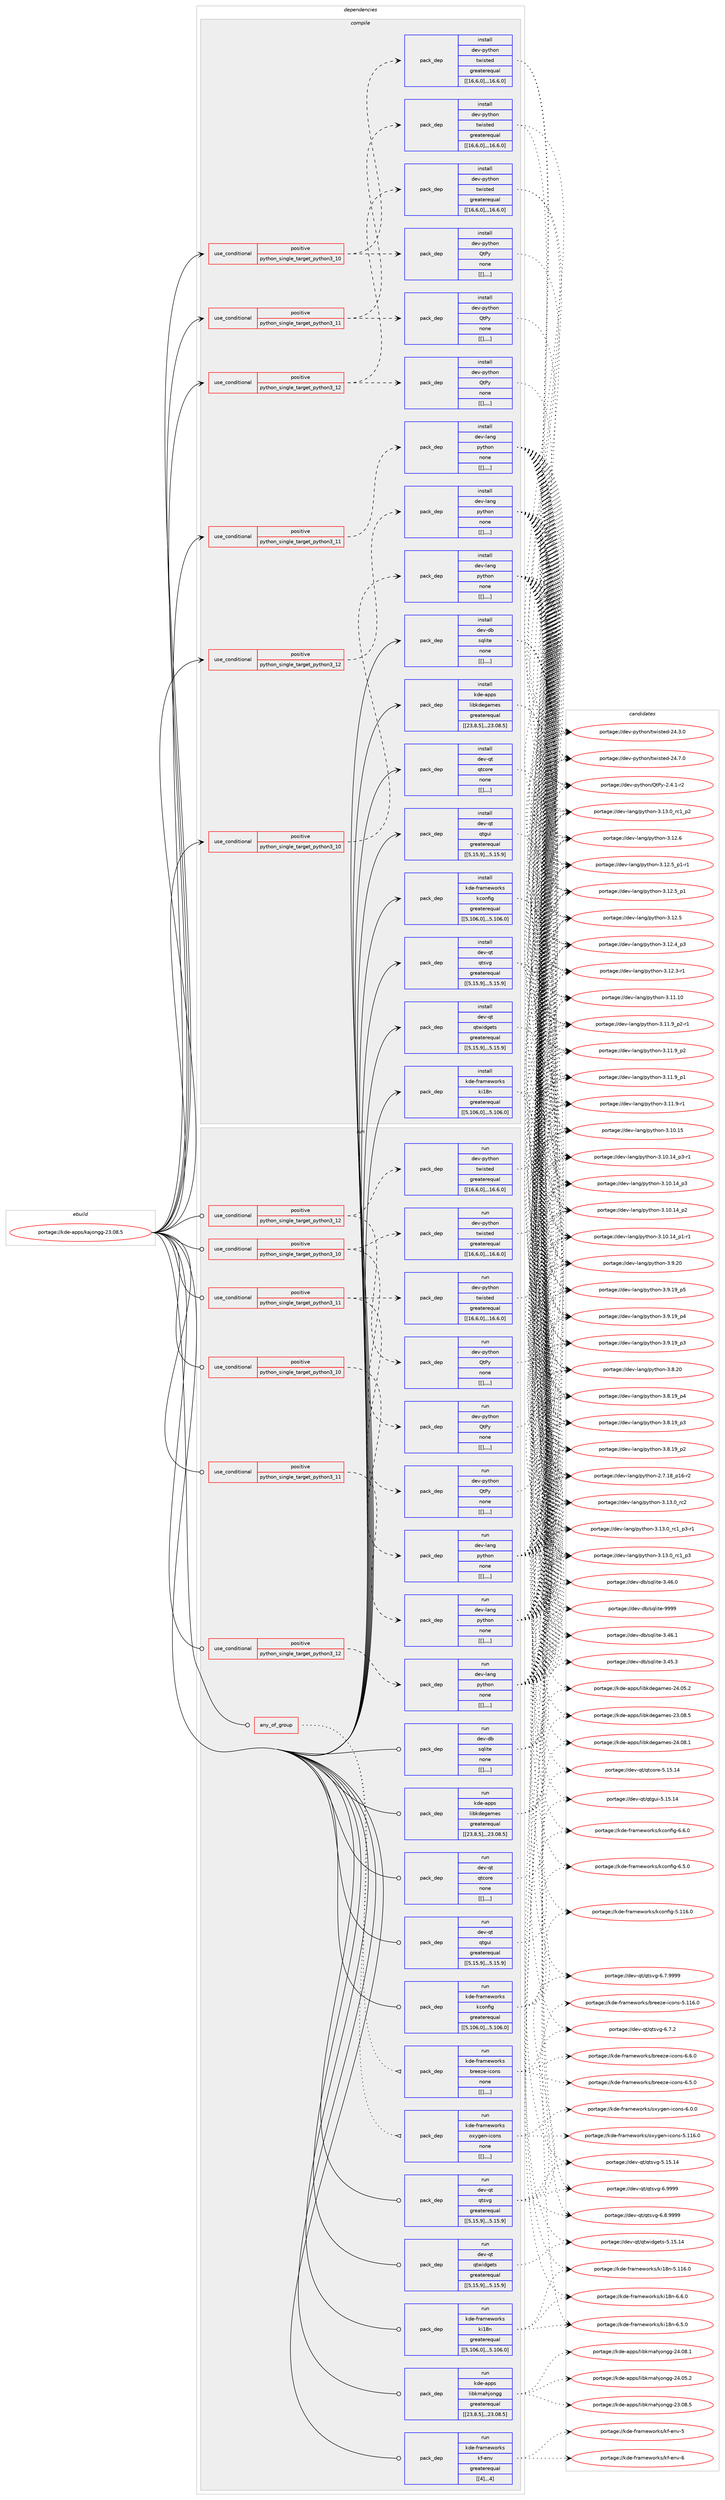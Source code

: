 digraph prolog {

# *************
# Graph options
# *************

newrank=true;
concentrate=true;
compound=true;
graph [rankdir=LR,fontname=Helvetica,fontsize=10,ranksep=1.5];#, ranksep=2.5, nodesep=0.2];
edge  [arrowhead=vee];
node  [fontname=Helvetica,fontsize=10];

# **********
# The ebuild
# **********

subgraph cluster_leftcol {
color=gray;
label=<<i>ebuild</i>>;
id [label="portage://kde-apps/kajongg-23.08.5", color=red, width=4, href="../kde-apps/kajongg-23.08.5.svg"];
}

# ****************
# The dependencies
# ****************

subgraph cluster_midcol {
color=gray;
label=<<i>dependencies</i>>;
subgraph cluster_compile {
fillcolor="#eeeeee";
style=filled;
label=<<i>compile</i>>;
subgraph cond68944 {
dependency254716 [label=<<TABLE BORDER="0" CELLBORDER="1" CELLSPACING="0" CELLPADDING="4"><TR><TD ROWSPAN="3" CELLPADDING="10">use_conditional</TD></TR><TR><TD>positive</TD></TR><TR><TD>python_single_target_python3_10</TD></TR></TABLE>>, shape=none, color=red];
subgraph pack184084 {
dependency254717 [label=<<TABLE BORDER="0" CELLBORDER="1" CELLSPACING="0" CELLPADDING="4" WIDTH="220"><TR><TD ROWSPAN="6" CELLPADDING="30">pack_dep</TD></TR><TR><TD WIDTH="110">install</TD></TR><TR><TD>dev-lang</TD></TR><TR><TD>python</TD></TR><TR><TD>none</TD></TR><TR><TD>[[],,,,]</TD></TR></TABLE>>, shape=none, color=blue];
}
dependency254716:e -> dependency254717:w [weight=20,style="dashed",arrowhead="vee"];
}
id:e -> dependency254716:w [weight=20,style="solid",arrowhead="vee"];
subgraph cond68945 {
dependency254718 [label=<<TABLE BORDER="0" CELLBORDER="1" CELLSPACING="0" CELLPADDING="4"><TR><TD ROWSPAN="3" CELLPADDING="10">use_conditional</TD></TR><TR><TD>positive</TD></TR><TR><TD>python_single_target_python3_10</TD></TR></TABLE>>, shape=none, color=red];
subgraph pack184085 {
dependency254719 [label=<<TABLE BORDER="0" CELLBORDER="1" CELLSPACING="0" CELLPADDING="4" WIDTH="220"><TR><TD ROWSPAN="6" CELLPADDING="30">pack_dep</TD></TR><TR><TD WIDTH="110">install</TD></TR><TR><TD>dev-python</TD></TR><TR><TD>QtPy</TD></TR><TR><TD>none</TD></TR><TR><TD>[[],,,,]</TD></TR></TABLE>>, shape=none, color=blue];
}
dependency254718:e -> dependency254719:w [weight=20,style="dashed",arrowhead="vee"];
subgraph pack184086 {
dependency254720 [label=<<TABLE BORDER="0" CELLBORDER="1" CELLSPACING="0" CELLPADDING="4" WIDTH="220"><TR><TD ROWSPAN="6" CELLPADDING="30">pack_dep</TD></TR><TR><TD WIDTH="110">install</TD></TR><TR><TD>dev-python</TD></TR><TR><TD>twisted</TD></TR><TR><TD>greaterequal</TD></TR><TR><TD>[[16,6,0],,,16.6.0]</TD></TR></TABLE>>, shape=none, color=blue];
}
dependency254718:e -> dependency254720:w [weight=20,style="dashed",arrowhead="vee"];
}
id:e -> dependency254718:w [weight=20,style="solid",arrowhead="vee"];
subgraph cond68946 {
dependency254721 [label=<<TABLE BORDER="0" CELLBORDER="1" CELLSPACING="0" CELLPADDING="4"><TR><TD ROWSPAN="3" CELLPADDING="10">use_conditional</TD></TR><TR><TD>positive</TD></TR><TR><TD>python_single_target_python3_11</TD></TR></TABLE>>, shape=none, color=red];
subgraph pack184087 {
dependency254722 [label=<<TABLE BORDER="0" CELLBORDER="1" CELLSPACING="0" CELLPADDING="4" WIDTH="220"><TR><TD ROWSPAN="6" CELLPADDING="30">pack_dep</TD></TR><TR><TD WIDTH="110">install</TD></TR><TR><TD>dev-lang</TD></TR><TR><TD>python</TD></TR><TR><TD>none</TD></TR><TR><TD>[[],,,,]</TD></TR></TABLE>>, shape=none, color=blue];
}
dependency254721:e -> dependency254722:w [weight=20,style="dashed",arrowhead="vee"];
}
id:e -> dependency254721:w [weight=20,style="solid",arrowhead="vee"];
subgraph cond68947 {
dependency254723 [label=<<TABLE BORDER="0" CELLBORDER="1" CELLSPACING="0" CELLPADDING="4"><TR><TD ROWSPAN="3" CELLPADDING="10">use_conditional</TD></TR><TR><TD>positive</TD></TR><TR><TD>python_single_target_python3_11</TD></TR></TABLE>>, shape=none, color=red];
subgraph pack184088 {
dependency254724 [label=<<TABLE BORDER="0" CELLBORDER="1" CELLSPACING="0" CELLPADDING="4" WIDTH="220"><TR><TD ROWSPAN="6" CELLPADDING="30">pack_dep</TD></TR><TR><TD WIDTH="110">install</TD></TR><TR><TD>dev-python</TD></TR><TR><TD>QtPy</TD></TR><TR><TD>none</TD></TR><TR><TD>[[],,,,]</TD></TR></TABLE>>, shape=none, color=blue];
}
dependency254723:e -> dependency254724:w [weight=20,style="dashed",arrowhead="vee"];
subgraph pack184089 {
dependency254725 [label=<<TABLE BORDER="0" CELLBORDER="1" CELLSPACING="0" CELLPADDING="4" WIDTH="220"><TR><TD ROWSPAN="6" CELLPADDING="30">pack_dep</TD></TR><TR><TD WIDTH="110">install</TD></TR><TR><TD>dev-python</TD></TR><TR><TD>twisted</TD></TR><TR><TD>greaterequal</TD></TR><TR><TD>[[16,6,0],,,16.6.0]</TD></TR></TABLE>>, shape=none, color=blue];
}
dependency254723:e -> dependency254725:w [weight=20,style="dashed",arrowhead="vee"];
}
id:e -> dependency254723:w [weight=20,style="solid",arrowhead="vee"];
subgraph cond68948 {
dependency254726 [label=<<TABLE BORDER="0" CELLBORDER="1" CELLSPACING="0" CELLPADDING="4"><TR><TD ROWSPAN="3" CELLPADDING="10">use_conditional</TD></TR><TR><TD>positive</TD></TR><TR><TD>python_single_target_python3_12</TD></TR></TABLE>>, shape=none, color=red];
subgraph pack184090 {
dependency254727 [label=<<TABLE BORDER="0" CELLBORDER="1" CELLSPACING="0" CELLPADDING="4" WIDTH="220"><TR><TD ROWSPAN="6" CELLPADDING="30">pack_dep</TD></TR><TR><TD WIDTH="110">install</TD></TR><TR><TD>dev-lang</TD></TR><TR><TD>python</TD></TR><TR><TD>none</TD></TR><TR><TD>[[],,,,]</TD></TR></TABLE>>, shape=none, color=blue];
}
dependency254726:e -> dependency254727:w [weight=20,style="dashed",arrowhead="vee"];
}
id:e -> dependency254726:w [weight=20,style="solid",arrowhead="vee"];
subgraph cond68949 {
dependency254728 [label=<<TABLE BORDER="0" CELLBORDER="1" CELLSPACING="0" CELLPADDING="4"><TR><TD ROWSPAN="3" CELLPADDING="10">use_conditional</TD></TR><TR><TD>positive</TD></TR><TR><TD>python_single_target_python3_12</TD></TR></TABLE>>, shape=none, color=red];
subgraph pack184091 {
dependency254729 [label=<<TABLE BORDER="0" CELLBORDER="1" CELLSPACING="0" CELLPADDING="4" WIDTH="220"><TR><TD ROWSPAN="6" CELLPADDING="30">pack_dep</TD></TR><TR><TD WIDTH="110">install</TD></TR><TR><TD>dev-python</TD></TR><TR><TD>QtPy</TD></TR><TR><TD>none</TD></TR><TR><TD>[[],,,,]</TD></TR></TABLE>>, shape=none, color=blue];
}
dependency254728:e -> dependency254729:w [weight=20,style="dashed",arrowhead="vee"];
subgraph pack184092 {
dependency254730 [label=<<TABLE BORDER="0" CELLBORDER="1" CELLSPACING="0" CELLPADDING="4" WIDTH="220"><TR><TD ROWSPAN="6" CELLPADDING="30">pack_dep</TD></TR><TR><TD WIDTH="110">install</TD></TR><TR><TD>dev-python</TD></TR><TR><TD>twisted</TD></TR><TR><TD>greaterequal</TD></TR><TR><TD>[[16,6,0],,,16.6.0]</TD></TR></TABLE>>, shape=none, color=blue];
}
dependency254728:e -> dependency254730:w [weight=20,style="dashed",arrowhead="vee"];
}
id:e -> dependency254728:w [weight=20,style="solid",arrowhead="vee"];
subgraph pack184093 {
dependency254731 [label=<<TABLE BORDER="0" CELLBORDER="1" CELLSPACING="0" CELLPADDING="4" WIDTH="220"><TR><TD ROWSPAN="6" CELLPADDING="30">pack_dep</TD></TR><TR><TD WIDTH="110">install</TD></TR><TR><TD>dev-db</TD></TR><TR><TD>sqlite</TD></TR><TR><TD>none</TD></TR><TR><TD>[[],,,,]</TD></TR></TABLE>>, shape=none, color=blue];
}
id:e -> dependency254731:w [weight=20,style="solid",arrowhead="vee"];
subgraph pack184094 {
dependency254732 [label=<<TABLE BORDER="0" CELLBORDER="1" CELLSPACING="0" CELLPADDING="4" WIDTH="220"><TR><TD ROWSPAN="6" CELLPADDING="30">pack_dep</TD></TR><TR><TD WIDTH="110">install</TD></TR><TR><TD>dev-qt</TD></TR><TR><TD>qtcore</TD></TR><TR><TD>none</TD></TR><TR><TD>[[],,,,]</TD></TR></TABLE>>, shape=none, color=blue];
}
id:e -> dependency254732:w [weight=20,style="solid",arrowhead="vee"];
subgraph pack184095 {
dependency254733 [label=<<TABLE BORDER="0" CELLBORDER="1" CELLSPACING="0" CELLPADDING="4" WIDTH="220"><TR><TD ROWSPAN="6" CELLPADDING="30">pack_dep</TD></TR><TR><TD WIDTH="110">install</TD></TR><TR><TD>dev-qt</TD></TR><TR><TD>qtgui</TD></TR><TR><TD>greaterequal</TD></TR><TR><TD>[[5,15,9],,,5.15.9]</TD></TR></TABLE>>, shape=none, color=blue];
}
id:e -> dependency254733:w [weight=20,style="solid",arrowhead="vee"];
subgraph pack184096 {
dependency254734 [label=<<TABLE BORDER="0" CELLBORDER="1" CELLSPACING="0" CELLPADDING="4" WIDTH="220"><TR><TD ROWSPAN="6" CELLPADDING="30">pack_dep</TD></TR><TR><TD WIDTH="110">install</TD></TR><TR><TD>dev-qt</TD></TR><TR><TD>qtsvg</TD></TR><TR><TD>greaterequal</TD></TR><TR><TD>[[5,15,9],,,5.15.9]</TD></TR></TABLE>>, shape=none, color=blue];
}
id:e -> dependency254734:w [weight=20,style="solid",arrowhead="vee"];
subgraph pack184097 {
dependency254735 [label=<<TABLE BORDER="0" CELLBORDER="1" CELLSPACING="0" CELLPADDING="4" WIDTH="220"><TR><TD ROWSPAN="6" CELLPADDING="30">pack_dep</TD></TR><TR><TD WIDTH="110">install</TD></TR><TR><TD>dev-qt</TD></TR><TR><TD>qtwidgets</TD></TR><TR><TD>greaterequal</TD></TR><TR><TD>[[5,15,9],,,5.15.9]</TD></TR></TABLE>>, shape=none, color=blue];
}
id:e -> dependency254735:w [weight=20,style="solid",arrowhead="vee"];
subgraph pack184098 {
dependency254736 [label=<<TABLE BORDER="0" CELLBORDER="1" CELLSPACING="0" CELLPADDING="4" WIDTH="220"><TR><TD ROWSPAN="6" CELLPADDING="30">pack_dep</TD></TR><TR><TD WIDTH="110">install</TD></TR><TR><TD>kde-apps</TD></TR><TR><TD>libkdegames</TD></TR><TR><TD>greaterequal</TD></TR><TR><TD>[[23,8,5],,,23.08.5]</TD></TR></TABLE>>, shape=none, color=blue];
}
id:e -> dependency254736:w [weight=20,style="solid",arrowhead="vee"];
subgraph pack184099 {
dependency254737 [label=<<TABLE BORDER="0" CELLBORDER="1" CELLSPACING="0" CELLPADDING="4" WIDTH="220"><TR><TD ROWSPAN="6" CELLPADDING="30">pack_dep</TD></TR><TR><TD WIDTH="110">install</TD></TR><TR><TD>kde-frameworks</TD></TR><TR><TD>kconfig</TD></TR><TR><TD>greaterequal</TD></TR><TR><TD>[[5,106,0],,,5.106.0]</TD></TR></TABLE>>, shape=none, color=blue];
}
id:e -> dependency254737:w [weight=20,style="solid",arrowhead="vee"];
subgraph pack184100 {
dependency254738 [label=<<TABLE BORDER="0" CELLBORDER="1" CELLSPACING="0" CELLPADDING="4" WIDTH="220"><TR><TD ROWSPAN="6" CELLPADDING="30">pack_dep</TD></TR><TR><TD WIDTH="110">install</TD></TR><TR><TD>kde-frameworks</TD></TR><TR><TD>ki18n</TD></TR><TR><TD>greaterequal</TD></TR><TR><TD>[[5,106,0],,,5.106.0]</TD></TR></TABLE>>, shape=none, color=blue];
}
id:e -> dependency254738:w [weight=20,style="solid",arrowhead="vee"];
}
subgraph cluster_compileandrun {
fillcolor="#eeeeee";
style=filled;
label=<<i>compile and run</i>>;
}
subgraph cluster_run {
fillcolor="#eeeeee";
style=filled;
label=<<i>run</i>>;
subgraph any1528 {
dependency254739 [label=<<TABLE BORDER="0" CELLBORDER="1" CELLSPACING="0" CELLPADDING="4"><TR><TD CELLPADDING="10">any_of_group</TD></TR></TABLE>>, shape=none, color=red];subgraph pack184101 {
dependency254740 [label=<<TABLE BORDER="0" CELLBORDER="1" CELLSPACING="0" CELLPADDING="4" WIDTH="220"><TR><TD ROWSPAN="6" CELLPADDING="30">pack_dep</TD></TR><TR><TD WIDTH="110">run</TD></TR><TR><TD>kde-frameworks</TD></TR><TR><TD>breeze-icons</TD></TR><TR><TD>none</TD></TR><TR><TD>[[],,,,]</TD></TR></TABLE>>, shape=none, color=blue];
}
dependency254739:e -> dependency254740:w [weight=20,style="dotted",arrowhead="oinv"];
subgraph pack184102 {
dependency254741 [label=<<TABLE BORDER="0" CELLBORDER="1" CELLSPACING="0" CELLPADDING="4" WIDTH="220"><TR><TD ROWSPAN="6" CELLPADDING="30">pack_dep</TD></TR><TR><TD WIDTH="110">run</TD></TR><TR><TD>kde-frameworks</TD></TR><TR><TD>oxygen-icons</TD></TR><TR><TD>none</TD></TR><TR><TD>[[],,,,]</TD></TR></TABLE>>, shape=none, color=blue];
}
dependency254739:e -> dependency254741:w [weight=20,style="dotted",arrowhead="oinv"];
}
id:e -> dependency254739:w [weight=20,style="solid",arrowhead="odot"];
subgraph cond68950 {
dependency254742 [label=<<TABLE BORDER="0" CELLBORDER="1" CELLSPACING="0" CELLPADDING="4"><TR><TD ROWSPAN="3" CELLPADDING="10">use_conditional</TD></TR><TR><TD>positive</TD></TR><TR><TD>python_single_target_python3_10</TD></TR></TABLE>>, shape=none, color=red];
subgraph pack184103 {
dependency254743 [label=<<TABLE BORDER="0" CELLBORDER="1" CELLSPACING="0" CELLPADDING="4" WIDTH="220"><TR><TD ROWSPAN="6" CELLPADDING="30">pack_dep</TD></TR><TR><TD WIDTH="110">run</TD></TR><TR><TD>dev-lang</TD></TR><TR><TD>python</TD></TR><TR><TD>none</TD></TR><TR><TD>[[],,,,]</TD></TR></TABLE>>, shape=none, color=blue];
}
dependency254742:e -> dependency254743:w [weight=20,style="dashed",arrowhead="vee"];
}
id:e -> dependency254742:w [weight=20,style="solid",arrowhead="odot"];
subgraph cond68951 {
dependency254744 [label=<<TABLE BORDER="0" CELLBORDER="1" CELLSPACING="0" CELLPADDING="4"><TR><TD ROWSPAN="3" CELLPADDING="10">use_conditional</TD></TR><TR><TD>positive</TD></TR><TR><TD>python_single_target_python3_10</TD></TR></TABLE>>, shape=none, color=red];
subgraph pack184104 {
dependency254745 [label=<<TABLE BORDER="0" CELLBORDER="1" CELLSPACING="0" CELLPADDING="4" WIDTH="220"><TR><TD ROWSPAN="6" CELLPADDING="30">pack_dep</TD></TR><TR><TD WIDTH="110">run</TD></TR><TR><TD>dev-python</TD></TR><TR><TD>QtPy</TD></TR><TR><TD>none</TD></TR><TR><TD>[[],,,,]</TD></TR></TABLE>>, shape=none, color=blue];
}
dependency254744:e -> dependency254745:w [weight=20,style="dashed",arrowhead="vee"];
subgraph pack184105 {
dependency254746 [label=<<TABLE BORDER="0" CELLBORDER="1" CELLSPACING="0" CELLPADDING="4" WIDTH="220"><TR><TD ROWSPAN="6" CELLPADDING="30">pack_dep</TD></TR><TR><TD WIDTH="110">run</TD></TR><TR><TD>dev-python</TD></TR><TR><TD>twisted</TD></TR><TR><TD>greaterequal</TD></TR><TR><TD>[[16,6,0],,,16.6.0]</TD></TR></TABLE>>, shape=none, color=blue];
}
dependency254744:e -> dependency254746:w [weight=20,style="dashed",arrowhead="vee"];
}
id:e -> dependency254744:w [weight=20,style="solid",arrowhead="odot"];
subgraph cond68952 {
dependency254747 [label=<<TABLE BORDER="0" CELLBORDER="1" CELLSPACING="0" CELLPADDING="4"><TR><TD ROWSPAN="3" CELLPADDING="10">use_conditional</TD></TR><TR><TD>positive</TD></TR><TR><TD>python_single_target_python3_11</TD></TR></TABLE>>, shape=none, color=red];
subgraph pack184106 {
dependency254748 [label=<<TABLE BORDER="0" CELLBORDER="1" CELLSPACING="0" CELLPADDING="4" WIDTH="220"><TR><TD ROWSPAN="6" CELLPADDING="30">pack_dep</TD></TR><TR><TD WIDTH="110">run</TD></TR><TR><TD>dev-lang</TD></TR><TR><TD>python</TD></TR><TR><TD>none</TD></TR><TR><TD>[[],,,,]</TD></TR></TABLE>>, shape=none, color=blue];
}
dependency254747:e -> dependency254748:w [weight=20,style="dashed",arrowhead="vee"];
}
id:e -> dependency254747:w [weight=20,style="solid",arrowhead="odot"];
subgraph cond68953 {
dependency254749 [label=<<TABLE BORDER="0" CELLBORDER="1" CELLSPACING="0" CELLPADDING="4"><TR><TD ROWSPAN="3" CELLPADDING="10">use_conditional</TD></TR><TR><TD>positive</TD></TR><TR><TD>python_single_target_python3_11</TD></TR></TABLE>>, shape=none, color=red];
subgraph pack184107 {
dependency254750 [label=<<TABLE BORDER="0" CELLBORDER="1" CELLSPACING="0" CELLPADDING="4" WIDTH="220"><TR><TD ROWSPAN="6" CELLPADDING="30">pack_dep</TD></TR><TR><TD WIDTH="110">run</TD></TR><TR><TD>dev-python</TD></TR><TR><TD>QtPy</TD></TR><TR><TD>none</TD></TR><TR><TD>[[],,,,]</TD></TR></TABLE>>, shape=none, color=blue];
}
dependency254749:e -> dependency254750:w [weight=20,style="dashed",arrowhead="vee"];
subgraph pack184108 {
dependency254751 [label=<<TABLE BORDER="0" CELLBORDER="1" CELLSPACING="0" CELLPADDING="4" WIDTH="220"><TR><TD ROWSPAN="6" CELLPADDING="30">pack_dep</TD></TR><TR><TD WIDTH="110">run</TD></TR><TR><TD>dev-python</TD></TR><TR><TD>twisted</TD></TR><TR><TD>greaterequal</TD></TR><TR><TD>[[16,6,0],,,16.6.0]</TD></TR></TABLE>>, shape=none, color=blue];
}
dependency254749:e -> dependency254751:w [weight=20,style="dashed",arrowhead="vee"];
}
id:e -> dependency254749:w [weight=20,style="solid",arrowhead="odot"];
subgraph cond68954 {
dependency254752 [label=<<TABLE BORDER="0" CELLBORDER="1" CELLSPACING="0" CELLPADDING="4"><TR><TD ROWSPAN="3" CELLPADDING="10">use_conditional</TD></TR><TR><TD>positive</TD></TR><TR><TD>python_single_target_python3_12</TD></TR></TABLE>>, shape=none, color=red];
subgraph pack184109 {
dependency254753 [label=<<TABLE BORDER="0" CELLBORDER="1" CELLSPACING="0" CELLPADDING="4" WIDTH="220"><TR><TD ROWSPAN="6" CELLPADDING="30">pack_dep</TD></TR><TR><TD WIDTH="110">run</TD></TR><TR><TD>dev-lang</TD></TR><TR><TD>python</TD></TR><TR><TD>none</TD></TR><TR><TD>[[],,,,]</TD></TR></TABLE>>, shape=none, color=blue];
}
dependency254752:e -> dependency254753:w [weight=20,style="dashed",arrowhead="vee"];
}
id:e -> dependency254752:w [weight=20,style="solid",arrowhead="odot"];
subgraph cond68955 {
dependency254754 [label=<<TABLE BORDER="0" CELLBORDER="1" CELLSPACING="0" CELLPADDING="4"><TR><TD ROWSPAN="3" CELLPADDING="10">use_conditional</TD></TR><TR><TD>positive</TD></TR><TR><TD>python_single_target_python3_12</TD></TR></TABLE>>, shape=none, color=red];
subgraph pack184110 {
dependency254755 [label=<<TABLE BORDER="0" CELLBORDER="1" CELLSPACING="0" CELLPADDING="4" WIDTH="220"><TR><TD ROWSPAN="6" CELLPADDING="30">pack_dep</TD></TR><TR><TD WIDTH="110">run</TD></TR><TR><TD>dev-python</TD></TR><TR><TD>QtPy</TD></TR><TR><TD>none</TD></TR><TR><TD>[[],,,,]</TD></TR></TABLE>>, shape=none, color=blue];
}
dependency254754:e -> dependency254755:w [weight=20,style="dashed",arrowhead="vee"];
subgraph pack184111 {
dependency254756 [label=<<TABLE BORDER="0" CELLBORDER="1" CELLSPACING="0" CELLPADDING="4" WIDTH="220"><TR><TD ROWSPAN="6" CELLPADDING="30">pack_dep</TD></TR><TR><TD WIDTH="110">run</TD></TR><TR><TD>dev-python</TD></TR><TR><TD>twisted</TD></TR><TR><TD>greaterequal</TD></TR><TR><TD>[[16,6,0],,,16.6.0]</TD></TR></TABLE>>, shape=none, color=blue];
}
dependency254754:e -> dependency254756:w [weight=20,style="dashed",arrowhead="vee"];
}
id:e -> dependency254754:w [weight=20,style="solid",arrowhead="odot"];
subgraph pack184112 {
dependency254757 [label=<<TABLE BORDER="0" CELLBORDER="1" CELLSPACING="0" CELLPADDING="4" WIDTH="220"><TR><TD ROWSPAN="6" CELLPADDING="30">pack_dep</TD></TR><TR><TD WIDTH="110">run</TD></TR><TR><TD>dev-db</TD></TR><TR><TD>sqlite</TD></TR><TR><TD>none</TD></TR><TR><TD>[[],,,,]</TD></TR></TABLE>>, shape=none, color=blue];
}
id:e -> dependency254757:w [weight=20,style="solid",arrowhead="odot"];
subgraph pack184113 {
dependency254758 [label=<<TABLE BORDER="0" CELLBORDER="1" CELLSPACING="0" CELLPADDING="4" WIDTH="220"><TR><TD ROWSPAN="6" CELLPADDING="30">pack_dep</TD></TR><TR><TD WIDTH="110">run</TD></TR><TR><TD>dev-qt</TD></TR><TR><TD>qtcore</TD></TR><TR><TD>none</TD></TR><TR><TD>[[],,,,]</TD></TR></TABLE>>, shape=none, color=blue];
}
id:e -> dependency254758:w [weight=20,style="solid",arrowhead="odot"];
subgraph pack184114 {
dependency254759 [label=<<TABLE BORDER="0" CELLBORDER="1" CELLSPACING="0" CELLPADDING="4" WIDTH="220"><TR><TD ROWSPAN="6" CELLPADDING="30">pack_dep</TD></TR><TR><TD WIDTH="110">run</TD></TR><TR><TD>dev-qt</TD></TR><TR><TD>qtgui</TD></TR><TR><TD>greaterequal</TD></TR><TR><TD>[[5,15,9],,,5.15.9]</TD></TR></TABLE>>, shape=none, color=blue];
}
id:e -> dependency254759:w [weight=20,style="solid",arrowhead="odot"];
subgraph pack184115 {
dependency254760 [label=<<TABLE BORDER="0" CELLBORDER="1" CELLSPACING="0" CELLPADDING="4" WIDTH="220"><TR><TD ROWSPAN="6" CELLPADDING="30">pack_dep</TD></TR><TR><TD WIDTH="110">run</TD></TR><TR><TD>dev-qt</TD></TR><TR><TD>qtsvg</TD></TR><TR><TD>greaterequal</TD></TR><TR><TD>[[5,15,9],,,5.15.9]</TD></TR></TABLE>>, shape=none, color=blue];
}
id:e -> dependency254760:w [weight=20,style="solid",arrowhead="odot"];
subgraph pack184116 {
dependency254761 [label=<<TABLE BORDER="0" CELLBORDER="1" CELLSPACING="0" CELLPADDING="4" WIDTH="220"><TR><TD ROWSPAN="6" CELLPADDING="30">pack_dep</TD></TR><TR><TD WIDTH="110">run</TD></TR><TR><TD>dev-qt</TD></TR><TR><TD>qtwidgets</TD></TR><TR><TD>greaterequal</TD></TR><TR><TD>[[5,15,9],,,5.15.9]</TD></TR></TABLE>>, shape=none, color=blue];
}
id:e -> dependency254761:w [weight=20,style="solid",arrowhead="odot"];
subgraph pack184117 {
dependency254762 [label=<<TABLE BORDER="0" CELLBORDER="1" CELLSPACING="0" CELLPADDING="4" WIDTH="220"><TR><TD ROWSPAN="6" CELLPADDING="30">pack_dep</TD></TR><TR><TD WIDTH="110">run</TD></TR><TR><TD>kde-apps</TD></TR><TR><TD>libkdegames</TD></TR><TR><TD>greaterequal</TD></TR><TR><TD>[[23,8,5],,,23.08.5]</TD></TR></TABLE>>, shape=none, color=blue];
}
id:e -> dependency254762:w [weight=20,style="solid",arrowhead="odot"];
subgraph pack184118 {
dependency254763 [label=<<TABLE BORDER="0" CELLBORDER="1" CELLSPACING="0" CELLPADDING="4" WIDTH="220"><TR><TD ROWSPAN="6" CELLPADDING="30">pack_dep</TD></TR><TR><TD WIDTH="110">run</TD></TR><TR><TD>kde-apps</TD></TR><TR><TD>libkmahjongg</TD></TR><TR><TD>greaterequal</TD></TR><TR><TD>[[23,8,5],,,23.08.5]</TD></TR></TABLE>>, shape=none, color=blue];
}
id:e -> dependency254763:w [weight=20,style="solid",arrowhead="odot"];
subgraph pack184119 {
dependency254764 [label=<<TABLE BORDER="0" CELLBORDER="1" CELLSPACING="0" CELLPADDING="4" WIDTH="220"><TR><TD ROWSPAN="6" CELLPADDING="30">pack_dep</TD></TR><TR><TD WIDTH="110">run</TD></TR><TR><TD>kde-frameworks</TD></TR><TR><TD>kconfig</TD></TR><TR><TD>greaterequal</TD></TR><TR><TD>[[5,106,0],,,5.106.0]</TD></TR></TABLE>>, shape=none, color=blue];
}
id:e -> dependency254764:w [weight=20,style="solid",arrowhead="odot"];
subgraph pack184120 {
dependency254765 [label=<<TABLE BORDER="0" CELLBORDER="1" CELLSPACING="0" CELLPADDING="4" WIDTH="220"><TR><TD ROWSPAN="6" CELLPADDING="30">pack_dep</TD></TR><TR><TD WIDTH="110">run</TD></TR><TR><TD>kde-frameworks</TD></TR><TR><TD>kf-env</TD></TR><TR><TD>greaterequal</TD></TR><TR><TD>[[4],,,4]</TD></TR></TABLE>>, shape=none, color=blue];
}
id:e -> dependency254765:w [weight=20,style="solid",arrowhead="odot"];
subgraph pack184121 {
dependency254766 [label=<<TABLE BORDER="0" CELLBORDER="1" CELLSPACING="0" CELLPADDING="4" WIDTH="220"><TR><TD ROWSPAN="6" CELLPADDING="30">pack_dep</TD></TR><TR><TD WIDTH="110">run</TD></TR><TR><TD>kde-frameworks</TD></TR><TR><TD>ki18n</TD></TR><TR><TD>greaterequal</TD></TR><TR><TD>[[5,106,0],,,5.106.0]</TD></TR></TABLE>>, shape=none, color=blue];
}
id:e -> dependency254766:w [weight=20,style="solid",arrowhead="odot"];
}
}

# **************
# The candidates
# **************

subgraph cluster_choices {
rank=same;
color=gray;
label=<<i>candidates</i>>;

subgraph choice184084 {
color=black;
nodesep=1;
choice10010111845108971101034711212111610411111045514649514648951149950 [label="portage://dev-lang/python-3.13.0_rc2", color=red, width=4,href="../dev-lang/python-3.13.0_rc2.svg"];
choice1001011184510897110103471121211161041111104551464951464895114994995112514511449 [label="portage://dev-lang/python-3.13.0_rc1_p3-r1", color=red, width=4,href="../dev-lang/python-3.13.0_rc1_p3-r1.svg"];
choice100101118451089711010347112121116104111110455146495146489511499499511251 [label="portage://dev-lang/python-3.13.0_rc1_p3", color=red, width=4,href="../dev-lang/python-3.13.0_rc1_p3.svg"];
choice100101118451089711010347112121116104111110455146495146489511499499511250 [label="portage://dev-lang/python-3.13.0_rc1_p2", color=red, width=4,href="../dev-lang/python-3.13.0_rc1_p2.svg"];
choice10010111845108971101034711212111610411111045514649504654 [label="portage://dev-lang/python-3.12.6", color=red, width=4,href="../dev-lang/python-3.12.6.svg"];
choice1001011184510897110103471121211161041111104551464950465395112494511449 [label="portage://dev-lang/python-3.12.5_p1-r1", color=red, width=4,href="../dev-lang/python-3.12.5_p1-r1.svg"];
choice100101118451089711010347112121116104111110455146495046539511249 [label="portage://dev-lang/python-3.12.5_p1", color=red, width=4,href="../dev-lang/python-3.12.5_p1.svg"];
choice10010111845108971101034711212111610411111045514649504653 [label="portage://dev-lang/python-3.12.5", color=red, width=4,href="../dev-lang/python-3.12.5.svg"];
choice100101118451089711010347112121116104111110455146495046529511251 [label="portage://dev-lang/python-3.12.4_p3", color=red, width=4,href="../dev-lang/python-3.12.4_p3.svg"];
choice100101118451089711010347112121116104111110455146495046514511449 [label="portage://dev-lang/python-3.12.3-r1", color=red, width=4,href="../dev-lang/python-3.12.3-r1.svg"];
choice1001011184510897110103471121211161041111104551464949464948 [label="portage://dev-lang/python-3.11.10", color=red, width=4,href="../dev-lang/python-3.11.10.svg"];
choice1001011184510897110103471121211161041111104551464949465795112504511449 [label="portage://dev-lang/python-3.11.9_p2-r1", color=red, width=4,href="../dev-lang/python-3.11.9_p2-r1.svg"];
choice100101118451089711010347112121116104111110455146494946579511250 [label="portage://dev-lang/python-3.11.9_p2", color=red, width=4,href="../dev-lang/python-3.11.9_p2.svg"];
choice100101118451089711010347112121116104111110455146494946579511249 [label="portage://dev-lang/python-3.11.9_p1", color=red, width=4,href="../dev-lang/python-3.11.9_p1.svg"];
choice100101118451089711010347112121116104111110455146494946574511449 [label="portage://dev-lang/python-3.11.9-r1", color=red, width=4,href="../dev-lang/python-3.11.9-r1.svg"];
choice1001011184510897110103471121211161041111104551464948464953 [label="portage://dev-lang/python-3.10.15", color=red, width=4,href="../dev-lang/python-3.10.15.svg"];
choice100101118451089711010347112121116104111110455146494846495295112514511449 [label="portage://dev-lang/python-3.10.14_p3-r1", color=red, width=4,href="../dev-lang/python-3.10.14_p3-r1.svg"];
choice10010111845108971101034711212111610411111045514649484649529511251 [label="portage://dev-lang/python-3.10.14_p3", color=red, width=4,href="../dev-lang/python-3.10.14_p3.svg"];
choice10010111845108971101034711212111610411111045514649484649529511250 [label="portage://dev-lang/python-3.10.14_p2", color=red, width=4,href="../dev-lang/python-3.10.14_p2.svg"];
choice100101118451089711010347112121116104111110455146494846495295112494511449 [label="portage://dev-lang/python-3.10.14_p1-r1", color=red, width=4,href="../dev-lang/python-3.10.14_p1-r1.svg"];
choice10010111845108971101034711212111610411111045514657465048 [label="portage://dev-lang/python-3.9.20", color=red, width=4,href="../dev-lang/python-3.9.20.svg"];
choice100101118451089711010347112121116104111110455146574649579511253 [label="portage://dev-lang/python-3.9.19_p5", color=red, width=4,href="../dev-lang/python-3.9.19_p5.svg"];
choice100101118451089711010347112121116104111110455146574649579511252 [label="portage://dev-lang/python-3.9.19_p4", color=red, width=4,href="../dev-lang/python-3.9.19_p4.svg"];
choice100101118451089711010347112121116104111110455146574649579511251 [label="portage://dev-lang/python-3.9.19_p3", color=red, width=4,href="../dev-lang/python-3.9.19_p3.svg"];
choice10010111845108971101034711212111610411111045514656465048 [label="portage://dev-lang/python-3.8.20", color=red, width=4,href="../dev-lang/python-3.8.20.svg"];
choice100101118451089711010347112121116104111110455146564649579511252 [label="portage://dev-lang/python-3.8.19_p4", color=red, width=4,href="../dev-lang/python-3.8.19_p4.svg"];
choice100101118451089711010347112121116104111110455146564649579511251 [label="portage://dev-lang/python-3.8.19_p3", color=red, width=4,href="../dev-lang/python-3.8.19_p3.svg"];
choice100101118451089711010347112121116104111110455146564649579511250 [label="portage://dev-lang/python-3.8.19_p2", color=red, width=4,href="../dev-lang/python-3.8.19_p2.svg"];
choice100101118451089711010347112121116104111110455046554649569511249544511450 [label="portage://dev-lang/python-2.7.18_p16-r2", color=red, width=4,href="../dev-lang/python-2.7.18_p16-r2.svg"];
dependency254717:e -> choice10010111845108971101034711212111610411111045514649514648951149950:w [style=dotted,weight="100"];
dependency254717:e -> choice1001011184510897110103471121211161041111104551464951464895114994995112514511449:w [style=dotted,weight="100"];
dependency254717:e -> choice100101118451089711010347112121116104111110455146495146489511499499511251:w [style=dotted,weight="100"];
dependency254717:e -> choice100101118451089711010347112121116104111110455146495146489511499499511250:w [style=dotted,weight="100"];
dependency254717:e -> choice10010111845108971101034711212111610411111045514649504654:w [style=dotted,weight="100"];
dependency254717:e -> choice1001011184510897110103471121211161041111104551464950465395112494511449:w [style=dotted,weight="100"];
dependency254717:e -> choice100101118451089711010347112121116104111110455146495046539511249:w [style=dotted,weight="100"];
dependency254717:e -> choice10010111845108971101034711212111610411111045514649504653:w [style=dotted,weight="100"];
dependency254717:e -> choice100101118451089711010347112121116104111110455146495046529511251:w [style=dotted,weight="100"];
dependency254717:e -> choice100101118451089711010347112121116104111110455146495046514511449:w [style=dotted,weight="100"];
dependency254717:e -> choice1001011184510897110103471121211161041111104551464949464948:w [style=dotted,weight="100"];
dependency254717:e -> choice1001011184510897110103471121211161041111104551464949465795112504511449:w [style=dotted,weight="100"];
dependency254717:e -> choice100101118451089711010347112121116104111110455146494946579511250:w [style=dotted,weight="100"];
dependency254717:e -> choice100101118451089711010347112121116104111110455146494946579511249:w [style=dotted,weight="100"];
dependency254717:e -> choice100101118451089711010347112121116104111110455146494946574511449:w [style=dotted,weight="100"];
dependency254717:e -> choice1001011184510897110103471121211161041111104551464948464953:w [style=dotted,weight="100"];
dependency254717:e -> choice100101118451089711010347112121116104111110455146494846495295112514511449:w [style=dotted,weight="100"];
dependency254717:e -> choice10010111845108971101034711212111610411111045514649484649529511251:w [style=dotted,weight="100"];
dependency254717:e -> choice10010111845108971101034711212111610411111045514649484649529511250:w [style=dotted,weight="100"];
dependency254717:e -> choice100101118451089711010347112121116104111110455146494846495295112494511449:w [style=dotted,weight="100"];
dependency254717:e -> choice10010111845108971101034711212111610411111045514657465048:w [style=dotted,weight="100"];
dependency254717:e -> choice100101118451089711010347112121116104111110455146574649579511253:w [style=dotted,weight="100"];
dependency254717:e -> choice100101118451089711010347112121116104111110455146574649579511252:w [style=dotted,weight="100"];
dependency254717:e -> choice100101118451089711010347112121116104111110455146574649579511251:w [style=dotted,weight="100"];
dependency254717:e -> choice10010111845108971101034711212111610411111045514656465048:w [style=dotted,weight="100"];
dependency254717:e -> choice100101118451089711010347112121116104111110455146564649579511252:w [style=dotted,weight="100"];
dependency254717:e -> choice100101118451089711010347112121116104111110455146564649579511251:w [style=dotted,weight="100"];
dependency254717:e -> choice100101118451089711010347112121116104111110455146564649579511250:w [style=dotted,weight="100"];
dependency254717:e -> choice100101118451089711010347112121116104111110455046554649569511249544511450:w [style=dotted,weight="100"];
}
subgraph choice184085 {
color=black;
nodesep=1;
choice100101118451121211161041111104781116801214550465246494511450 [label="portage://dev-python/QtPy-2.4.1-r2", color=red, width=4,href="../dev-python/QtPy-2.4.1-r2.svg"];
dependency254719:e -> choice100101118451121211161041111104781116801214550465246494511450:w [style=dotted,weight="100"];
}
subgraph choice184086 {
color=black;
nodesep=1;
choice100101118451121211161041111104711611910511511610110045505246554648 [label="portage://dev-python/twisted-24.7.0", color=red, width=4,href="../dev-python/twisted-24.7.0.svg"];
choice100101118451121211161041111104711611910511511610110045505246514648 [label="portage://dev-python/twisted-24.3.0", color=red, width=4,href="../dev-python/twisted-24.3.0.svg"];
dependency254720:e -> choice100101118451121211161041111104711611910511511610110045505246554648:w [style=dotted,weight="100"];
dependency254720:e -> choice100101118451121211161041111104711611910511511610110045505246514648:w [style=dotted,weight="100"];
}
subgraph choice184087 {
color=black;
nodesep=1;
choice10010111845108971101034711212111610411111045514649514648951149950 [label="portage://dev-lang/python-3.13.0_rc2", color=red, width=4,href="../dev-lang/python-3.13.0_rc2.svg"];
choice1001011184510897110103471121211161041111104551464951464895114994995112514511449 [label="portage://dev-lang/python-3.13.0_rc1_p3-r1", color=red, width=4,href="../dev-lang/python-3.13.0_rc1_p3-r1.svg"];
choice100101118451089711010347112121116104111110455146495146489511499499511251 [label="portage://dev-lang/python-3.13.0_rc1_p3", color=red, width=4,href="../dev-lang/python-3.13.0_rc1_p3.svg"];
choice100101118451089711010347112121116104111110455146495146489511499499511250 [label="portage://dev-lang/python-3.13.0_rc1_p2", color=red, width=4,href="../dev-lang/python-3.13.0_rc1_p2.svg"];
choice10010111845108971101034711212111610411111045514649504654 [label="portage://dev-lang/python-3.12.6", color=red, width=4,href="../dev-lang/python-3.12.6.svg"];
choice1001011184510897110103471121211161041111104551464950465395112494511449 [label="portage://dev-lang/python-3.12.5_p1-r1", color=red, width=4,href="../dev-lang/python-3.12.5_p1-r1.svg"];
choice100101118451089711010347112121116104111110455146495046539511249 [label="portage://dev-lang/python-3.12.5_p1", color=red, width=4,href="../dev-lang/python-3.12.5_p1.svg"];
choice10010111845108971101034711212111610411111045514649504653 [label="portage://dev-lang/python-3.12.5", color=red, width=4,href="../dev-lang/python-3.12.5.svg"];
choice100101118451089711010347112121116104111110455146495046529511251 [label="portage://dev-lang/python-3.12.4_p3", color=red, width=4,href="../dev-lang/python-3.12.4_p3.svg"];
choice100101118451089711010347112121116104111110455146495046514511449 [label="portage://dev-lang/python-3.12.3-r1", color=red, width=4,href="../dev-lang/python-3.12.3-r1.svg"];
choice1001011184510897110103471121211161041111104551464949464948 [label="portage://dev-lang/python-3.11.10", color=red, width=4,href="../dev-lang/python-3.11.10.svg"];
choice1001011184510897110103471121211161041111104551464949465795112504511449 [label="portage://dev-lang/python-3.11.9_p2-r1", color=red, width=4,href="../dev-lang/python-3.11.9_p2-r1.svg"];
choice100101118451089711010347112121116104111110455146494946579511250 [label="portage://dev-lang/python-3.11.9_p2", color=red, width=4,href="../dev-lang/python-3.11.9_p2.svg"];
choice100101118451089711010347112121116104111110455146494946579511249 [label="portage://dev-lang/python-3.11.9_p1", color=red, width=4,href="../dev-lang/python-3.11.9_p1.svg"];
choice100101118451089711010347112121116104111110455146494946574511449 [label="portage://dev-lang/python-3.11.9-r1", color=red, width=4,href="../dev-lang/python-3.11.9-r1.svg"];
choice1001011184510897110103471121211161041111104551464948464953 [label="portage://dev-lang/python-3.10.15", color=red, width=4,href="../dev-lang/python-3.10.15.svg"];
choice100101118451089711010347112121116104111110455146494846495295112514511449 [label="portage://dev-lang/python-3.10.14_p3-r1", color=red, width=4,href="../dev-lang/python-3.10.14_p3-r1.svg"];
choice10010111845108971101034711212111610411111045514649484649529511251 [label="portage://dev-lang/python-3.10.14_p3", color=red, width=4,href="../dev-lang/python-3.10.14_p3.svg"];
choice10010111845108971101034711212111610411111045514649484649529511250 [label="portage://dev-lang/python-3.10.14_p2", color=red, width=4,href="../dev-lang/python-3.10.14_p2.svg"];
choice100101118451089711010347112121116104111110455146494846495295112494511449 [label="portage://dev-lang/python-3.10.14_p1-r1", color=red, width=4,href="../dev-lang/python-3.10.14_p1-r1.svg"];
choice10010111845108971101034711212111610411111045514657465048 [label="portage://dev-lang/python-3.9.20", color=red, width=4,href="../dev-lang/python-3.9.20.svg"];
choice100101118451089711010347112121116104111110455146574649579511253 [label="portage://dev-lang/python-3.9.19_p5", color=red, width=4,href="../dev-lang/python-3.9.19_p5.svg"];
choice100101118451089711010347112121116104111110455146574649579511252 [label="portage://dev-lang/python-3.9.19_p4", color=red, width=4,href="../dev-lang/python-3.9.19_p4.svg"];
choice100101118451089711010347112121116104111110455146574649579511251 [label="portage://dev-lang/python-3.9.19_p3", color=red, width=4,href="../dev-lang/python-3.9.19_p3.svg"];
choice10010111845108971101034711212111610411111045514656465048 [label="portage://dev-lang/python-3.8.20", color=red, width=4,href="../dev-lang/python-3.8.20.svg"];
choice100101118451089711010347112121116104111110455146564649579511252 [label="portage://dev-lang/python-3.8.19_p4", color=red, width=4,href="../dev-lang/python-3.8.19_p4.svg"];
choice100101118451089711010347112121116104111110455146564649579511251 [label="portage://dev-lang/python-3.8.19_p3", color=red, width=4,href="../dev-lang/python-3.8.19_p3.svg"];
choice100101118451089711010347112121116104111110455146564649579511250 [label="portage://dev-lang/python-3.8.19_p2", color=red, width=4,href="../dev-lang/python-3.8.19_p2.svg"];
choice100101118451089711010347112121116104111110455046554649569511249544511450 [label="portage://dev-lang/python-2.7.18_p16-r2", color=red, width=4,href="../dev-lang/python-2.7.18_p16-r2.svg"];
dependency254722:e -> choice10010111845108971101034711212111610411111045514649514648951149950:w [style=dotted,weight="100"];
dependency254722:e -> choice1001011184510897110103471121211161041111104551464951464895114994995112514511449:w [style=dotted,weight="100"];
dependency254722:e -> choice100101118451089711010347112121116104111110455146495146489511499499511251:w [style=dotted,weight="100"];
dependency254722:e -> choice100101118451089711010347112121116104111110455146495146489511499499511250:w [style=dotted,weight="100"];
dependency254722:e -> choice10010111845108971101034711212111610411111045514649504654:w [style=dotted,weight="100"];
dependency254722:e -> choice1001011184510897110103471121211161041111104551464950465395112494511449:w [style=dotted,weight="100"];
dependency254722:e -> choice100101118451089711010347112121116104111110455146495046539511249:w [style=dotted,weight="100"];
dependency254722:e -> choice10010111845108971101034711212111610411111045514649504653:w [style=dotted,weight="100"];
dependency254722:e -> choice100101118451089711010347112121116104111110455146495046529511251:w [style=dotted,weight="100"];
dependency254722:e -> choice100101118451089711010347112121116104111110455146495046514511449:w [style=dotted,weight="100"];
dependency254722:e -> choice1001011184510897110103471121211161041111104551464949464948:w [style=dotted,weight="100"];
dependency254722:e -> choice1001011184510897110103471121211161041111104551464949465795112504511449:w [style=dotted,weight="100"];
dependency254722:e -> choice100101118451089711010347112121116104111110455146494946579511250:w [style=dotted,weight="100"];
dependency254722:e -> choice100101118451089711010347112121116104111110455146494946579511249:w [style=dotted,weight="100"];
dependency254722:e -> choice100101118451089711010347112121116104111110455146494946574511449:w [style=dotted,weight="100"];
dependency254722:e -> choice1001011184510897110103471121211161041111104551464948464953:w [style=dotted,weight="100"];
dependency254722:e -> choice100101118451089711010347112121116104111110455146494846495295112514511449:w [style=dotted,weight="100"];
dependency254722:e -> choice10010111845108971101034711212111610411111045514649484649529511251:w [style=dotted,weight="100"];
dependency254722:e -> choice10010111845108971101034711212111610411111045514649484649529511250:w [style=dotted,weight="100"];
dependency254722:e -> choice100101118451089711010347112121116104111110455146494846495295112494511449:w [style=dotted,weight="100"];
dependency254722:e -> choice10010111845108971101034711212111610411111045514657465048:w [style=dotted,weight="100"];
dependency254722:e -> choice100101118451089711010347112121116104111110455146574649579511253:w [style=dotted,weight="100"];
dependency254722:e -> choice100101118451089711010347112121116104111110455146574649579511252:w [style=dotted,weight="100"];
dependency254722:e -> choice100101118451089711010347112121116104111110455146574649579511251:w [style=dotted,weight="100"];
dependency254722:e -> choice10010111845108971101034711212111610411111045514656465048:w [style=dotted,weight="100"];
dependency254722:e -> choice100101118451089711010347112121116104111110455146564649579511252:w [style=dotted,weight="100"];
dependency254722:e -> choice100101118451089711010347112121116104111110455146564649579511251:w [style=dotted,weight="100"];
dependency254722:e -> choice100101118451089711010347112121116104111110455146564649579511250:w [style=dotted,weight="100"];
dependency254722:e -> choice100101118451089711010347112121116104111110455046554649569511249544511450:w [style=dotted,weight="100"];
}
subgraph choice184088 {
color=black;
nodesep=1;
choice100101118451121211161041111104781116801214550465246494511450 [label="portage://dev-python/QtPy-2.4.1-r2", color=red, width=4,href="../dev-python/QtPy-2.4.1-r2.svg"];
dependency254724:e -> choice100101118451121211161041111104781116801214550465246494511450:w [style=dotted,weight="100"];
}
subgraph choice184089 {
color=black;
nodesep=1;
choice100101118451121211161041111104711611910511511610110045505246554648 [label="portage://dev-python/twisted-24.7.0", color=red, width=4,href="../dev-python/twisted-24.7.0.svg"];
choice100101118451121211161041111104711611910511511610110045505246514648 [label="portage://dev-python/twisted-24.3.0", color=red, width=4,href="../dev-python/twisted-24.3.0.svg"];
dependency254725:e -> choice100101118451121211161041111104711611910511511610110045505246554648:w [style=dotted,weight="100"];
dependency254725:e -> choice100101118451121211161041111104711611910511511610110045505246514648:w [style=dotted,weight="100"];
}
subgraph choice184090 {
color=black;
nodesep=1;
choice10010111845108971101034711212111610411111045514649514648951149950 [label="portage://dev-lang/python-3.13.0_rc2", color=red, width=4,href="../dev-lang/python-3.13.0_rc2.svg"];
choice1001011184510897110103471121211161041111104551464951464895114994995112514511449 [label="portage://dev-lang/python-3.13.0_rc1_p3-r1", color=red, width=4,href="../dev-lang/python-3.13.0_rc1_p3-r1.svg"];
choice100101118451089711010347112121116104111110455146495146489511499499511251 [label="portage://dev-lang/python-3.13.0_rc1_p3", color=red, width=4,href="../dev-lang/python-3.13.0_rc1_p3.svg"];
choice100101118451089711010347112121116104111110455146495146489511499499511250 [label="portage://dev-lang/python-3.13.0_rc1_p2", color=red, width=4,href="../dev-lang/python-3.13.0_rc1_p2.svg"];
choice10010111845108971101034711212111610411111045514649504654 [label="portage://dev-lang/python-3.12.6", color=red, width=4,href="../dev-lang/python-3.12.6.svg"];
choice1001011184510897110103471121211161041111104551464950465395112494511449 [label="portage://dev-lang/python-3.12.5_p1-r1", color=red, width=4,href="../dev-lang/python-3.12.5_p1-r1.svg"];
choice100101118451089711010347112121116104111110455146495046539511249 [label="portage://dev-lang/python-3.12.5_p1", color=red, width=4,href="../dev-lang/python-3.12.5_p1.svg"];
choice10010111845108971101034711212111610411111045514649504653 [label="portage://dev-lang/python-3.12.5", color=red, width=4,href="../dev-lang/python-3.12.5.svg"];
choice100101118451089711010347112121116104111110455146495046529511251 [label="portage://dev-lang/python-3.12.4_p3", color=red, width=4,href="../dev-lang/python-3.12.4_p3.svg"];
choice100101118451089711010347112121116104111110455146495046514511449 [label="portage://dev-lang/python-3.12.3-r1", color=red, width=4,href="../dev-lang/python-3.12.3-r1.svg"];
choice1001011184510897110103471121211161041111104551464949464948 [label="portage://dev-lang/python-3.11.10", color=red, width=4,href="../dev-lang/python-3.11.10.svg"];
choice1001011184510897110103471121211161041111104551464949465795112504511449 [label="portage://dev-lang/python-3.11.9_p2-r1", color=red, width=4,href="../dev-lang/python-3.11.9_p2-r1.svg"];
choice100101118451089711010347112121116104111110455146494946579511250 [label="portage://dev-lang/python-3.11.9_p2", color=red, width=4,href="../dev-lang/python-3.11.9_p2.svg"];
choice100101118451089711010347112121116104111110455146494946579511249 [label="portage://dev-lang/python-3.11.9_p1", color=red, width=4,href="../dev-lang/python-3.11.9_p1.svg"];
choice100101118451089711010347112121116104111110455146494946574511449 [label="portage://dev-lang/python-3.11.9-r1", color=red, width=4,href="../dev-lang/python-3.11.9-r1.svg"];
choice1001011184510897110103471121211161041111104551464948464953 [label="portage://dev-lang/python-3.10.15", color=red, width=4,href="../dev-lang/python-3.10.15.svg"];
choice100101118451089711010347112121116104111110455146494846495295112514511449 [label="portage://dev-lang/python-3.10.14_p3-r1", color=red, width=4,href="../dev-lang/python-3.10.14_p3-r1.svg"];
choice10010111845108971101034711212111610411111045514649484649529511251 [label="portage://dev-lang/python-3.10.14_p3", color=red, width=4,href="../dev-lang/python-3.10.14_p3.svg"];
choice10010111845108971101034711212111610411111045514649484649529511250 [label="portage://dev-lang/python-3.10.14_p2", color=red, width=4,href="../dev-lang/python-3.10.14_p2.svg"];
choice100101118451089711010347112121116104111110455146494846495295112494511449 [label="portage://dev-lang/python-3.10.14_p1-r1", color=red, width=4,href="../dev-lang/python-3.10.14_p1-r1.svg"];
choice10010111845108971101034711212111610411111045514657465048 [label="portage://dev-lang/python-3.9.20", color=red, width=4,href="../dev-lang/python-3.9.20.svg"];
choice100101118451089711010347112121116104111110455146574649579511253 [label="portage://dev-lang/python-3.9.19_p5", color=red, width=4,href="../dev-lang/python-3.9.19_p5.svg"];
choice100101118451089711010347112121116104111110455146574649579511252 [label="portage://dev-lang/python-3.9.19_p4", color=red, width=4,href="../dev-lang/python-3.9.19_p4.svg"];
choice100101118451089711010347112121116104111110455146574649579511251 [label="portage://dev-lang/python-3.9.19_p3", color=red, width=4,href="../dev-lang/python-3.9.19_p3.svg"];
choice10010111845108971101034711212111610411111045514656465048 [label="portage://dev-lang/python-3.8.20", color=red, width=4,href="../dev-lang/python-3.8.20.svg"];
choice100101118451089711010347112121116104111110455146564649579511252 [label="portage://dev-lang/python-3.8.19_p4", color=red, width=4,href="../dev-lang/python-3.8.19_p4.svg"];
choice100101118451089711010347112121116104111110455146564649579511251 [label="portage://dev-lang/python-3.8.19_p3", color=red, width=4,href="../dev-lang/python-3.8.19_p3.svg"];
choice100101118451089711010347112121116104111110455146564649579511250 [label="portage://dev-lang/python-3.8.19_p2", color=red, width=4,href="../dev-lang/python-3.8.19_p2.svg"];
choice100101118451089711010347112121116104111110455046554649569511249544511450 [label="portage://dev-lang/python-2.7.18_p16-r2", color=red, width=4,href="../dev-lang/python-2.7.18_p16-r2.svg"];
dependency254727:e -> choice10010111845108971101034711212111610411111045514649514648951149950:w [style=dotted,weight="100"];
dependency254727:e -> choice1001011184510897110103471121211161041111104551464951464895114994995112514511449:w [style=dotted,weight="100"];
dependency254727:e -> choice100101118451089711010347112121116104111110455146495146489511499499511251:w [style=dotted,weight="100"];
dependency254727:e -> choice100101118451089711010347112121116104111110455146495146489511499499511250:w [style=dotted,weight="100"];
dependency254727:e -> choice10010111845108971101034711212111610411111045514649504654:w [style=dotted,weight="100"];
dependency254727:e -> choice1001011184510897110103471121211161041111104551464950465395112494511449:w [style=dotted,weight="100"];
dependency254727:e -> choice100101118451089711010347112121116104111110455146495046539511249:w [style=dotted,weight="100"];
dependency254727:e -> choice10010111845108971101034711212111610411111045514649504653:w [style=dotted,weight="100"];
dependency254727:e -> choice100101118451089711010347112121116104111110455146495046529511251:w [style=dotted,weight="100"];
dependency254727:e -> choice100101118451089711010347112121116104111110455146495046514511449:w [style=dotted,weight="100"];
dependency254727:e -> choice1001011184510897110103471121211161041111104551464949464948:w [style=dotted,weight="100"];
dependency254727:e -> choice1001011184510897110103471121211161041111104551464949465795112504511449:w [style=dotted,weight="100"];
dependency254727:e -> choice100101118451089711010347112121116104111110455146494946579511250:w [style=dotted,weight="100"];
dependency254727:e -> choice100101118451089711010347112121116104111110455146494946579511249:w [style=dotted,weight="100"];
dependency254727:e -> choice100101118451089711010347112121116104111110455146494946574511449:w [style=dotted,weight="100"];
dependency254727:e -> choice1001011184510897110103471121211161041111104551464948464953:w [style=dotted,weight="100"];
dependency254727:e -> choice100101118451089711010347112121116104111110455146494846495295112514511449:w [style=dotted,weight="100"];
dependency254727:e -> choice10010111845108971101034711212111610411111045514649484649529511251:w [style=dotted,weight="100"];
dependency254727:e -> choice10010111845108971101034711212111610411111045514649484649529511250:w [style=dotted,weight="100"];
dependency254727:e -> choice100101118451089711010347112121116104111110455146494846495295112494511449:w [style=dotted,weight="100"];
dependency254727:e -> choice10010111845108971101034711212111610411111045514657465048:w [style=dotted,weight="100"];
dependency254727:e -> choice100101118451089711010347112121116104111110455146574649579511253:w [style=dotted,weight="100"];
dependency254727:e -> choice100101118451089711010347112121116104111110455146574649579511252:w [style=dotted,weight="100"];
dependency254727:e -> choice100101118451089711010347112121116104111110455146574649579511251:w [style=dotted,weight="100"];
dependency254727:e -> choice10010111845108971101034711212111610411111045514656465048:w [style=dotted,weight="100"];
dependency254727:e -> choice100101118451089711010347112121116104111110455146564649579511252:w [style=dotted,weight="100"];
dependency254727:e -> choice100101118451089711010347112121116104111110455146564649579511251:w [style=dotted,weight="100"];
dependency254727:e -> choice100101118451089711010347112121116104111110455146564649579511250:w [style=dotted,weight="100"];
dependency254727:e -> choice100101118451089711010347112121116104111110455046554649569511249544511450:w [style=dotted,weight="100"];
}
subgraph choice184091 {
color=black;
nodesep=1;
choice100101118451121211161041111104781116801214550465246494511450 [label="portage://dev-python/QtPy-2.4.1-r2", color=red, width=4,href="../dev-python/QtPy-2.4.1-r2.svg"];
dependency254729:e -> choice100101118451121211161041111104781116801214550465246494511450:w [style=dotted,weight="100"];
}
subgraph choice184092 {
color=black;
nodesep=1;
choice100101118451121211161041111104711611910511511610110045505246554648 [label="portage://dev-python/twisted-24.7.0", color=red, width=4,href="../dev-python/twisted-24.7.0.svg"];
choice100101118451121211161041111104711611910511511610110045505246514648 [label="portage://dev-python/twisted-24.3.0", color=red, width=4,href="../dev-python/twisted-24.3.0.svg"];
dependency254730:e -> choice100101118451121211161041111104711611910511511610110045505246554648:w [style=dotted,weight="100"];
dependency254730:e -> choice100101118451121211161041111104711611910511511610110045505246514648:w [style=dotted,weight="100"];
}
subgraph choice184093 {
color=black;
nodesep=1;
choice1001011184510098471151131081051161014557575757 [label="portage://dev-db/sqlite-9999", color=red, width=4,href="../dev-db/sqlite-9999.svg"];
choice10010111845100984711511310810511610145514652544649 [label="portage://dev-db/sqlite-3.46.1", color=red, width=4,href="../dev-db/sqlite-3.46.1.svg"];
choice10010111845100984711511310810511610145514652544648 [label="portage://dev-db/sqlite-3.46.0", color=red, width=4,href="../dev-db/sqlite-3.46.0.svg"];
choice10010111845100984711511310810511610145514652534651 [label="portage://dev-db/sqlite-3.45.3", color=red, width=4,href="../dev-db/sqlite-3.45.3.svg"];
dependency254731:e -> choice1001011184510098471151131081051161014557575757:w [style=dotted,weight="100"];
dependency254731:e -> choice10010111845100984711511310810511610145514652544649:w [style=dotted,weight="100"];
dependency254731:e -> choice10010111845100984711511310810511610145514652544648:w [style=dotted,weight="100"];
dependency254731:e -> choice10010111845100984711511310810511610145514652534651:w [style=dotted,weight="100"];
}
subgraph choice184094 {
color=black;
nodesep=1;
choice1001011184511311647113116991111141014553464953464952 [label="portage://dev-qt/qtcore-5.15.14", color=red, width=4,href="../dev-qt/qtcore-5.15.14.svg"];
dependency254732:e -> choice1001011184511311647113116991111141014553464953464952:w [style=dotted,weight="100"];
}
subgraph choice184095 {
color=black;
nodesep=1;
choice10010111845113116471131161031171054553464953464952 [label="portage://dev-qt/qtgui-5.15.14", color=red, width=4,href="../dev-qt/qtgui-5.15.14.svg"];
dependency254733:e -> choice10010111845113116471131161031171054553464953464952:w [style=dotted,weight="100"];
}
subgraph choice184096 {
color=black;
nodesep=1;
choice100101118451131164711311611511810345544657575757 [label="portage://dev-qt/qtsvg-6.9999", color=red, width=4,href="../dev-qt/qtsvg-6.9999.svg"];
choice1001011184511311647113116115118103455446564657575757 [label="portage://dev-qt/qtsvg-6.8.9999", color=red, width=4,href="../dev-qt/qtsvg-6.8.9999.svg"];
choice1001011184511311647113116115118103455446554657575757 [label="portage://dev-qt/qtsvg-6.7.9999", color=red, width=4,href="../dev-qt/qtsvg-6.7.9999.svg"];
choice1001011184511311647113116115118103455446554650 [label="portage://dev-qt/qtsvg-6.7.2", color=red, width=4,href="../dev-qt/qtsvg-6.7.2.svg"];
choice10010111845113116471131161151181034553464953464952 [label="portage://dev-qt/qtsvg-5.15.14", color=red, width=4,href="../dev-qt/qtsvg-5.15.14.svg"];
dependency254734:e -> choice100101118451131164711311611511810345544657575757:w [style=dotted,weight="100"];
dependency254734:e -> choice1001011184511311647113116115118103455446564657575757:w [style=dotted,weight="100"];
dependency254734:e -> choice1001011184511311647113116115118103455446554657575757:w [style=dotted,weight="100"];
dependency254734:e -> choice1001011184511311647113116115118103455446554650:w [style=dotted,weight="100"];
dependency254734:e -> choice10010111845113116471131161151181034553464953464952:w [style=dotted,weight="100"];
}
subgraph choice184097 {
color=black;
nodesep=1;
choice10010111845113116471131161191051001031011161154553464953464952 [label="portage://dev-qt/qtwidgets-5.15.14", color=red, width=4,href="../dev-qt/qtwidgets-5.15.14.svg"];
dependency254735:e -> choice10010111845113116471131161191051001031011161154553464953464952:w [style=dotted,weight="100"];
}
subgraph choice184098 {
color=black;
nodesep=1;
choice10710010145971121121154710810598107100101103971091011154550524648564649 [label="portage://kde-apps/libkdegames-24.08.1", color=red, width=4,href="../kde-apps/libkdegames-24.08.1.svg"];
choice10710010145971121121154710810598107100101103971091011154550524648534650 [label="portage://kde-apps/libkdegames-24.05.2", color=red, width=4,href="../kde-apps/libkdegames-24.05.2.svg"];
choice10710010145971121121154710810598107100101103971091011154550514648564653 [label="portage://kde-apps/libkdegames-23.08.5", color=red, width=4,href="../kde-apps/libkdegames-23.08.5.svg"];
dependency254736:e -> choice10710010145971121121154710810598107100101103971091011154550524648564649:w [style=dotted,weight="100"];
dependency254736:e -> choice10710010145971121121154710810598107100101103971091011154550524648534650:w [style=dotted,weight="100"];
dependency254736:e -> choice10710010145971121121154710810598107100101103971091011154550514648564653:w [style=dotted,weight="100"];
}
subgraph choice184099 {
color=black;
nodesep=1;
choice10710010145102114971091011191111141071154710799111110102105103455446544648 [label="portage://kde-frameworks/kconfig-6.6.0", color=red, width=4,href="../kde-frameworks/kconfig-6.6.0.svg"];
choice10710010145102114971091011191111141071154710799111110102105103455446534648 [label="portage://kde-frameworks/kconfig-6.5.0", color=red, width=4,href="../kde-frameworks/kconfig-6.5.0.svg"];
choice107100101451021149710910111911111410711547107991111101021051034553464949544648 [label="portage://kde-frameworks/kconfig-5.116.0", color=red, width=4,href="../kde-frameworks/kconfig-5.116.0.svg"];
dependency254737:e -> choice10710010145102114971091011191111141071154710799111110102105103455446544648:w [style=dotted,weight="100"];
dependency254737:e -> choice10710010145102114971091011191111141071154710799111110102105103455446534648:w [style=dotted,weight="100"];
dependency254737:e -> choice107100101451021149710910111911111410711547107991111101021051034553464949544648:w [style=dotted,weight="100"];
}
subgraph choice184100 {
color=black;
nodesep=1;
choice1071001014510211497109101119111114107115471071054956110455446544648 [label="portage://kde-frameworks/ki18n-6.6.0", color=red, width=4,href="../kde-frameworks/ki18n-6.6.0.svg"];
choice1071001014510211497109101119111114107115471071054956110455446534648 [label="portage://kde-frameworks/ki18n-6.5.0", color=red, width=4,href="../kde-frameworks/ki18n-6.5.0.svg"];
choice10710010145102114971091011191111141071154710710549561104553464949544648 [label="portage://kde-frameworks/ki18n-5.116.0", color=red, width=4,href="../kde-frameworks/ki18n-5.116.0.svg"];
dependency254738:e -> choice1071001014510211497109101119111114107115471071054956110455446544648:w [style=dotted,weight="100"];
dependency254738:e -> choice1071001014510211497109101119111114107115471071054956110455446534648:w [style=dotted,weight="100"];
dependency254738:e -> choice10710010145102114971091011191111141071154710710549561104553464949544648:w [style=dotted,weight="100"];
}
subgraph choice184101 {
color=black;
nodesep=1;
choice107100101451021149710910111911111410711547981141011011221014510599111110115455446544648 [label="portage://kde-frameworks/breeze-icons-6.6.0", color=red, width=4,href="../kde-frameworks/breeze-icons-6.6.0.svg"];
choice107100101451021149710910111911111410711547981141011011221014510599111110115455446534648 [label="portage://kde-frameworks/breeze-icons-6.5.0", color=red, width=4,href="../kde-frameworks/breeze-icons-6.5.0.svg"];
choice1071001014510211497109101119111114107115479811410110112210145105991111101154553464949544648 [label="portage://kde-frameworks/breeze-icons-5.116.0", color=red, width=4,href="../kde-frameworks/breeze-icons-5.116.0.svg"];
dependency254740:e -> choice107100101451021149710910111911111410711547981141011011221014510599111110115455446544648:w [style=dotted,weight="100"];
dependency254740:e -> choice107100101451021149710910111911111410711547981141011011221014510599111110115455446534648:w [style=dotted,weight="100"];
dependency254740:e -> choice1071001014510211497109101119111114107115479811410110112210145105991111101154553464949544648:w [style=dotted,weight="100"];
}
subgraph choice184102 {
color=black;
nodesep=1;
choice1071001014510211497109101119111114107115471111201211031011104510599111110115455446484648 [label="portage://kde-frameworks/oxygen-icons-6.0.0", color=red, width=4,href="../kde-frameworks/oxygen-icons-6.0.0.svg"];
choice10710010145102114971091011191111141071154711112012110310111045105991111101154553464949544648 [label="portage://kde-frameworks/oxygen-icons-5.116.0", color=red, width=4,href="../kde-frameworks/oxygen-icons-5.116.0.svg"];
dependency254741:e -> choice1071001014510211497109101119111114107115471111201211031011104510599111110115455446484648:w [style=dotted,weight="100"];
dependency254741:e -> choice10710010145102114971091011191111141071154711112012110310111045105991111101154553464949544648:w [style=dotted,weight="100"];
}
subgraph choice184103 {
color=black;
nodesep=1;
choice10010111845108971101034711212111610411111045514649514648951149950 [label="portage://dev-lang/python-3.13.0_rc2", color=red, width=4,href="../dev-lang/python-3.13.0_rc2.svg"];
choice1001011184510897110103471121211161041111104551464951464895114994995112514511449 [label="portage://dev-lang/python-3.13.0_rc1_p3-r1", color=red, width=4,href="../dev-lang/python-3.13.0_rc1_p3-r1.svg"];
choice100101118451089711010347112121116104111110455146495146489511499499511251 [label="portage://dev-lang/python-3.13.0_rc1_p3", color=red, width=4,href="../dev-lang/python-3.13.0_rc1_p3.svg"];
choice100101118451089711010347112121116104111110455146495146489511499499511250 [label="portage://dev-lang/python-3.13.0_rc1_p2", color=red, width=4,href="../dev-lang/python-3.13.0_rc1_p2.svg"];
choice10010111845108971101034711212111610411111045514649504654 [label="portage://dev-lang/python-3.12.6", color=red, width=4,href="../dev-lang/python-3.12.6.svg"];
choice1001011184510897110103471121211161041111104551464950465395112494511449 [label="portage://dev-lang/python-3.12.5_p1-r1", color=red, width=4,href="../dev-lang/python-3.12.5_p1-r1.svg"];
choice100101118451089711010347112121116104111110455146495046539511249 [label="portage://dev-lang/python-3.12.5_p1", color=red, width=4,href="../dev-lang/python-3.12.5_p1.svg"];
choice10010111845108971101034711212111610411111045514649504653 [label="portage://dev-lang/python-3.12.5", color=red, width=4,href="../dev-lang/python-3.12.5.svg"];
choice100101118451089711010347112121116104111110455146495046529511251 [label="portage://dev-lang/python-3.12.4_p3", color=red, width=4,href="../dev-lang/python-3.12.4_p3.svg"];
choice100101118451089711010347112121116104111110455146495046514511449 [label="portage://dev-lang/python-3.12.3-r1", color=red, width=4,href="../dev-lang/python-3.12.3-r1.svg"];
choice1001011184510897110103471121211161041111104551464949464948 [label="portage://dev-lang/python-3.11.10", color=red, width=4,href="../dev-lang/python-3.11.10.svg"];
choice1001011184510897110103471121211161041111104551464949465795112504511449 [label="portage://dev-lang/python-3.11.9_p2-r1", color=red, width=4,href="../dev-lang/python-3.11.9_p2-r1.svg"];
choice100101118451089711010347112121116104111110455146494946579511250 [label="portage://dev-lang/python-3.11.9_p2", color=red, width=4,href="../dev-lang/python-3.11.9_p2.svg"];
choice100101118451089711010347112121116104111110455146494946579511249 [label="portage://dev-lang/python-3.11.9_p1", color=red, width=4,href="../dev-lang/python-3.11.9_p1.svg"];
choice100101118451089711010347112121116104111110455146494946574511449 [label="portage://dev-lang/python-3.11.9-r1", color=red, width=4,href="../dev-lang/python-3.11.9-r1.svg"];
choice1001011184510897110103471121211161041111104551464948464953 [label="portage://dev-lang/python-3.10.15", color=red, width=4,href="../dev-lang/python-3.10.15.svg"];
choice100101118451089711010347112121116104111110455146494846495295112514511449 [label="portage://dev-lang/python-3.10.14_p3-r1", color=red, width=4,href="../dev-lang/python-3.10.14_p3-r1.svg"];
choice10010111845108971101034711212111610411111045514649484649529511251 [label="portage://dev-lang/python-3.10.14_p3", color=red, width=4,href="../dev-lang/python-3.10.14_p3.svg"];
choice10010111845108971101034711212111610411111045514649484649529511250 [label="portage://dev-lang/python-3.10.14_p2", color=red, width=4,href="../dev-lang/python-3.10.14_p2.svg"];
choice100101118451089711010347112121116104111110455146494846495295112494511449 [label="portage://dev-lang/python-3.10.14_p1-r1", color=red, width=4,href="../dev-lang/python-3.10.14_p1-r1.svg"];
choice10010111845108971101034711212111610411111045514657465048 [label="portage://dev-lang/python-3.9.20", color=red, width=4,href="../dev-lang/python-3.9.20.svg"];
choice100101118451089711010347112121116104111110455146574649579511253 [label="portage://dev-lang/python-3.9.19_p5", color=red, width=4,href="../dev-lang/python-3.9.19_p5.svg"];
choice100101118451089711010347112121116104111110455146574649579511252 [label="portage://dev-lang/python-3.9.19_p4", color=red, width=4,href="../dev-lang/python-3.9.19_p4.svg"];
choice100101118451089711010347112121116104111110455146574649579511251 [label="portage://dev-lang/python-3.9.19_p3", color=red, width=4,href="../dev-lang/python-3.9.19_p3.svg"];
choice10010111845108971101034711212111610411111045514656465048 [label="portage://dev-lang/python-3.8.20", color=red, width=4,href="../dev-lang/python-3.8.20.svg"];
choice100101118451089711010347112121116104111110455146564649579511252 [label="portage://dev-lang/python-3.8.19_p4", color=red, width=4,href="../dev-lang/python-3.8.19_p4.svg"];
choice100101118451089711010347112121116104111110455146564649579511251 [label="portage://dev-lang/python-3.8.19_p3", color=red, width=4,href="../dev-lang/python-3.8.19_p3.svg"];
choice100101118451089711010347112121116104111110455146564649579511250 [label="portage://dev-lang/python-3.8.19_p2", color=red, width=4,href="../dev-lang/python-3.8.19_p2.svg"];
choice100101118451089711010347112121116104111110455046554649569511249544511450 [label="portage://dev-lang/python-2.7.18_p16-r2", color=red, width=4,href="../dev-lang/python-2.7.18_p16-r2.svg"];
dependency254743:e -> choice10010111845108971101034711212111610411111045514649514648951149950:w [style=dotted,weight="100"];
dependency254743:e -> choice1001011184510897110103471121211161041111104551464951464895114994995112514511449:w [style=dotted,weight="100"];
dependency254743:e -> choice100101118451089711010347112121116104111110455146495146489511499499511251:w [style=dotted,weight="100"];
dependency254743:e -> choice100101118451089711010347112121116104111110455146495146489511499499511250:w [style=dotted,weight="100"];
dependency254743:e -> choice10010111845108971101034711212111610411111045514649504654:w [style=dotted,weight="100"];
dependency254743:e -> choice1001011184510897110103471121211161041111104551464950465395112494511449:w [style=dotted,weight="100"];
dependency254743:e -> choice100101118451089711010347112121116104111110455146495046539511249:w [style=dotted,weight="100"];
dependency254743:e -> choice10010111845108971101034711212111610411111045514649504653:w [style=dotted,weight="100"];
dependency254743:e -> choice100101118451089711010347112121116104111110455146495046529511251:w [style=dotted,weight="100"];
dependency254743:e -> choice100101118451089711010347112121116104111110455146495046514511449:w [style=dotted,weight="100"];
dependency254743:e -> choice1001011184510897110103471121211161041111104551464949464948:w [style=dotted,weight="100"];
dependency254743:e -> choice1001011184510897110103471121211161041111104551464949465795112504511449:w [style=dotted,weight="100"];
dependency254743:e -> choice100101118451089711010347112121116104111110455146494946579511250:w [style=dotted,weight="100"];
dependency254743:e -> choice100101118451089711010347112121116104111110455146494946579511249:w [style=dotted,weight="100"];
dependency254743:e -> choice100101118451089711010347112121116104111110455146494946574511449:w [style=dotted,weight="100"];
dependency254743:e -> choice1001011184510897110103471121211161041111104551464948464953:w [style=dotted,weight="100"];
dependency254743:e -> choice100101118451089711010347112121116104111110455146494846495295112514511449:w [style=dotted,weight="100"];
dependency254743:e -> choice10010111845108971101034711212111610411111045514649484649529511251:w [style=dotted,weight="100"];
dependency254743:e -> choice10010111845108971101034711212111610411111045514649484649529511250:w [style=dotted,weight="100"];
dependency254743:e -> choice100101118451089711010347112121116104111110455146494846495295112494511449:w [style=dotted,weight="100"];
dependency254743:e -> choice10010111845108971101034711212111610411111045514657465048:w [style=dotted,weight="100"];
dependency254743:e -> choice100101118451089711010347112121116104111110455146574649579511253:w [style=dotted,weight="100"];
dependency254743:e -> choice100101118451089711010347112121116104111110455146574649579511252:w [style=dotted,weight="100"];
dependency254743:e -> choice100101118451089711010347112121116104111110455146574649579511251:w [style=dotted,weight="100"];
dependency254743:e -> choice10010111845108971101034711212111610411111045514656465048:w [style=dotted,weight="100"];
dependency254743:e -> choice100101118451089711010347112121116104111110455146564649579511252:w [style=dotted,weight="100"];
dependency254743:e -> choice100101118451089711010347112121116104111110455146564649579511251:w [style=dotted,weight="100"];
dependency254743:e -> choice100101118451089711010347112121116104111110455146564649579511250:w [style=dotted,weight="100"];
dependency254743:e -> choice100101118451089711010347112121116104111110455046554649569511249544511450:w [style=dotted,weight="100"];
}
subgraph choice184104 {
color=black;
nodesep=1;
choice100101118451121211161041111104781116801214550465246494511450 [label="portage://dev-python/QtPy-2.4.1-r2", color=red, width=4,href="../dev-python/QtPy-2.4.1-r2.svg"];
dependency254745:e -> choice100101118451121211161041111104781116801214550465246494511450:w [style=dotted,weight="100"];
}
subgraph choice184105 {
color=black;
nodesep=1;
choice100101118451121211161041111104711611910511511610110045505246554648 [label="portage://dev-python/twisted-24.7.0", color=red, width=4,href="../dev-python/twisted-24.7.0.svg"];
choice100101118451121211161041111104711611910511511610110045505246514648 [label="portage://dev-python/twisted-24.3.0", color=red, width=4,href="../dev-python/twisted-24.3.0.svg"];
dependency254746:e -> choice100101118451121211161041111104711611910511511610110045505246554648:w [style=dotted,weight="100"];
dependency254746:e -> choice100101118451121211161041111104711611910511511610110045505246514648:w [style=dotted,weight="100"];
}
subgraph choice184106 {
color=black;
nodesep=1;
choice10010111845108971101034711212111610411111045514649514648951149950 [label="portage://dev-lang/python-3.13.0_rc2", color=red, width=4,href="../dev-lang/python-3.13.0_rc2.svg"];
choice1001011184510897110103471121211161041111104551464951464895114994995112514511449 [label="portage://dev-lang/python-3.13.0_rc1_p3-r1", color=red, width=4,href="../dev-lang/python-3.13.0_rc1_p3-r1.svg"];
choice100101118451089711010347112121116104111110455146495146489511499499511251 [label="portage://dev-lang/python-3.13.0_rc1_p3", color=red, width=4,href="../dev-lang/python-3.13.0_rc1_p3.svg"];
choice100101118451089711010347112121116104111110455146495146489511499499511250 [label="portage://dev-lang/python-3.13.0_rc1_p2", color=red, width=4,href="../dev-lang/python-3.13.0_rc1_p2.svg"];
choice10010111845108971101034711212111610411111045514649504654 [label="portage://dev-lang/python-3.12.6", color=red, width=4,href="../dev-lang/python-3.12.6.svg"];
choice1001011184510897110103471121211161041111104551464950465395112494511449 [label="portage://dev-lang/python-3.12.5_p1-r1", color=red, width=4,href="../dev-lang/python-3.12.5_p1-r1.svg"];
choice100101118451089711010347112121116104111110455146495046539511249 [label="portage://dev-lang/python-3.12.5_p1", color=red, width=4,href="../dev-lang/python-3.12.5_p1.svg"];
choice10010111845108971101034711212111610411111045514649504653 [label="portage://dev-lang/python-3.12.5", color=red, width=4,href="../dev-lang/python-3.12.5.svg"];
choice100101118451089711010347112121116104111110455146495046529511251 [label="portage://dev-lang/python-3.12.4_p3", color=red, width=4,href="../dev-lang/python-3.12.4_p3.svg"];
choice100101118451089711010347112121116104111110455146495046514511449 [label="portage://dev-lang/python-3.12.3-r1", color=red, width=4,href="../dev-lang/python-3.12.3-r1.svg"];
choice1001011184510897110103471121211161041111104551464949464948 [label="portage://dev-lang/python-3.11.10", color=red, width=4,href="../dev-lang/python-3.11.10.svg"];
choice1001011184510897110103471121211161041111104551464949465795112504511449 [label="portage://dev-lang/python-3.11.9_p2-r1", color=red, width=4,href="../dev-lang/python-3.11.9_p2-r1.svg"];
choice100101118451089711010347112121116104111110455146494946579511250 [label="portage://dev-lang/python-3.11.9_p2", color=red, width=4,href="../dev-lang/python-3.11.9_p2.svg"];
choice100101118451089711010347112121116104111110455146494946579511249 [label="portage://dev-lang/python-3.11.9_p1", color=red, width=4,href="../dev-lang/python-3.11.9_p1.svg"];
choice100101118451089711010347112121116104111110455146494946574511449 [label="portage://dev-lang/python-3.11.9-r1", color=red, width=4,href="../dev-lang/python-3.11.9-r1.svg"];
choice1001011184510897110103471121211161041111104551464948464953 [label="portage://dev-lang/python-3.10.15", color=red, width=4,href="../dev-lang/python-3.10.15.svg"];
choice100101118451089711010347112121116104111110455146494846495295112514511449 [label="portage://dev-lang/python-3.10.14_p3-r1", color=red, width=4,href="../dev-lang/python-3.10.14_p3-r1.svg"];
choice10010111845108971101034711212111610411111045514649484649529511251 [label="portage://dev-lang/python-3.10.14_p3", color=red, width=4,href="../dev-lang/python-3.10.14_p3.svg"];
choice10010111845108971101034711212111610411111045514649484649529511250 [label="portage://dev-lang/python-3.10.14_p2", color=red, width=4,href="../dev-lang/python-3.10.14_p2.svg"];
choice100101118451089711010347112121116104111110455146494846495295112494511449 [label="portage://dev-lang/python-3.10.14_p1-r1", color=red, width=4,href="../dev-lang/python-3.10.14_p1-r1.svg"];
choice10010111845108971101034711212111610411111045514657465048 [label="portage://dev-lang/python-3.9.20", color=red, width=4,href="../dev-lang/python-3.9.20.svg"];
choice100101118451089711010347112121116104111110455146574649579511253 [label="portage://dev-lang/python-3.9.19_p5", color=red, width=4,href="../dev-lang/python-3.9.19_p5.svg"];
choice100101118451089711010347112121116104111110455146574649579511252 [label="portage://dev-lang/python-3.9.19_p4", color=red, width=4,href="../dev-lang/python-3.9.19_p4.svg"];
choice100101118451089711010347112121116104111110455146574649579511251 [label="portage://dev-lang/python-3.9.19_p3", color=red, width=4,href="../dev-lang/python-3.9.19_p3.svg"];
choice10010111845108971101034711212111610411111045514656465048 [label="portage://dev-lang/python-3.8.20", color=red, width=4,href="../dev-lang/python-3.8.20.svg"];
choice100101118451089711010347112121116104111110455146564649579511252 [label="portage://dev-lang/python-3.8.19_p4", color=red, width=4,href="../dev-lang/python-3.8.19_p4.svg"];
choice100101118451089711010347112121116104111110455146564649579511251 [label="portage://dev-lang/python-3.8.19_p3", color=red, width=4,href="../dev-lang/python-3.8.19_p3.svg"];
choice100101118451089711010347112121116104111110455146564649579511250 [label="portage://dev-lang/python-3.8.19_p2", color=red, width=4,href="../dev-lang/python-3.8.19_p2.svg"];
choice100101118451089711010347112121116104111110455046554649569511249544511450 [label="portage://dev-lang/python-2.7.18_p16-r2", color=red, width=4,href="../dev-lang/python-2.7.18_p16-r2.svg"];
dependency254748:e -> choice10010111845108971101034711212111610411111045514649514648951149950:w [style=dotted,weight="100"];
dependency254748:e -> choice1001011184510897110103471121211161041111104551464951464895114994995112514511449:w [style=dotted,weight="100"];
dependency254748:e -> choice100101118451089711010347112121116104111110455146495146489511499499511251:w [style=dotted,weight="100"];
dependency254748:e -> choice100101118451089711010347112121116104111110455146495146489511499499511250:w [style=dotted,weight="100"];
dependency254748:e -> choice10010111845108971101034711212111610411111045514649504654:w [style=dotted,weight="100"];
dependency254748:e -> choice1001011184510897110103471121211161041111104551464950465395112494511449:w [style=dotted,weight="100"];
dependency254748:e -> choice100101118451089711010347112121116104111110455146495046539511249:w [style=dotted,weight="100"];
dependency254748:e -> choice10010111845108971101034711212111610411111045514649504653:w [style=dotted,weight="100"];
dependency254748:e -> choice100101118451089711010347112121116104111110455146495046529511251:w [style=dotted,weight="100"];
dependency254748:e -> choice100101118451089711010347112121116104111110455146495046514511449:w [style=dotted,weight="100"];
dependency254748:e -> choice1001011184510897110103471121211161041111104551464949464948:w [style=dotted,weight="100"];
dependency254748:e -> choice1001011184510897110103471121211161041111104551464949465795112504511449:w [style=dotted,weight="100"];
dependency254748:e -> choice100101118451089711010347112121116104111110455146494946579511250:w [style=dotted,weight="100"];
dependency254748:e -> choice100101118451089711010347112121116104111110455146494946579511249:w [style=dotted,weight="100"];
dependency254748:e -> choice100101118451089711010347112121116104111110455146494946574511449:w [style=dotted,weight="100"];
dependency254748:e -> choice1001011184510897110103471121211161041111104551464948464953:w [style=dotted,weight="100"];
dependency254748:e -> choice100101118451089711010347112121116104111110455146494846495295112514511449:w [style=dotted,weight="100"];
dependency254748:e -> choice10010111845108971101034711212111610411111045514649484649529511251:w [style=dotted,weight="100"];
dependency254748:e -> choice10010111845108971101034711212111610411111045514649484649529511250:w [style=dotted,weight="100"];
dependency254748:e -> choice100101118451089711010347112121116104111110455146494846495295112494511449:w [style=dotted,weight="100"];
dependency254748:e -> choice10010111845108971101034711212111610411111045514657465048:w [style=dotted,weight="100"];
dependency254748:e -> choice100101118451089711010347112121116104111110455146574649579511253:w [style=dotted,weight="100"];
dependency254748:e -> choice100101118451089711010347112121116104111110455146574649579511252:w [style=dotted,weight="100"];
dependency254748:e -> choice100101118451089711010347112121116104111110455146574649579511251:w [style=dotted,weight="100"];
dependency254748:e -> choice10010111845108971101034711212111610411111045514656465048:w [style=dotted,weight="100"];
dependency254748:e -> choice100101118451089711010347112121116104111110455146564649579511252:w [style=dotted,weight="100"];
dependency254748:e -> choice100101118451089711010347112121116104111110455146564649579511251:w [style=dotted,weight="100"];
dependency254748:e -> choice100101118451089711010347112121116104111110455146564649579511250:w [style=dotted,weight="100"];
dependency254748:e -> choice100101118451089711010347112121116104111110455046554649569511249544511450:w [style=dotted,weight="100"];
}
subgraph choice184107 {
color=black;
nodesep=1;
choice100101118451121211161041111104781116801214550465246494511450 [label="portage://dev-python/QtPy-2.4.1-r2", color=red, width=4,href="../dev-python/QtPy-2.4.1-r2.svg"];
dependency254750:e -> choice100101118451121211161041111104781116801214550465246494511450:w [style=dotted,weight="100"];
}
subgraph choice184108 {
color=black;
nodesep=1;
choice100101118451121211161041111104711611910511511610110045505246554648 [label="portage://dev-python/twisted-24.7.0", color=red, width=4,href="../dev-python/twisted-24.7.0.svg"];
choice100101118451121211161041111104711611910511511610110045505246514648 [label="portage://dev-python/twisted-24.3.0", color=red, width=4,href="../dev-python/twisted-24.3.0.svg"];
dependency254751:e -> choice100101118451121211161041111104711611910511511610110045505246554648:w [style=dotted,weight="100"];
dependency254751:e -> choice100101118451121211161041111104711611910511511610110045505246514648:w [style=dotted,weight="100"];
}
subgraph choice184109 {
color=black;
nodesep=1;
choice10010111845108971101034711212111610411111045514649514648951149950 [label="portage://dev-lang/python-3.13.0_rc2", color=red, width=4,href="../dev-lang/python-3.13.0_rc2.svg"];
choice1001011184510897110103471121211161041111104551464951464895114994995112514511449 [label="portage://dev-lang/python-3.13.0_rc1_p3-r1", color=red, width=4,href="../dev-lang/python-3.13.0_rc1_p3-r1.svg"];
choice100101118451089711010347112121116104111110455146495146489511499499511251 [label="portage://dev-lang/python-3.13.0_rc1_p3", color=red, width=4,href="../dev-lang/python-3.13.0_rc1_p3.svg"];
choice100101118451089711010347112121116104111110455146495146489511499499511250 [label="portage://dev-lang/python-3.13.0_rc1_p2", color=red, width=4,href="../dev-lang/python-3.13.0_rc1_p2.svg"];
choice10010111845108971101034711212111610411111045514649504654 [label="portage://dev-lang/python-3.12.6", color=red, width=4,href="../dev-lang/python-3.12.6.svg"];
choice1001011184510897110103471121211161041111104551464950465395112494511449 [label="portage://dev-lang/python-3.12.5_p1-r1", color=red, width=4,href="../dev-lang/python-3.12.5_p1-r1.svg"];
choice100101118451089711010347112121116104111110455146495046539511249 [label="portage://dev-lang/python-3.12.5_p1", color=red, width=4,href="../dev-lang/python-3.12.5_p1.svg"];
choice10010111845108971101034711212111610411111045514649504653 [label="portage://dev-lang/python-3.12.5", color=red, width=4,href="../dev-lang/python-3.12.5.svg"];
choice100101118451089711010347112121116104111110455146495046529511251 [label="portage://dev-lang/python-3.12.4_p3", color=red, width=4,href="../dev-lang/python-3.12.4_p3.svg"];
choice100101118451089711010347112121116104111110455146495046514511449 [label="portage://dev-lang/python-3.12.3-r1", color=red, width=4,href="../dev-lang/python-3.12.3-r1.svg"];
choice1001011184510897110103471121211161041111104551464949464948 [label="portage://dev-lang/python-3.11.10", color=red, width=4,href="../dev-lang/python-3.11.10.svg"];
choice1001011184510897110103471121211161041111104551464949465795112504511449 [label="portage://dev-lang/python-3.11.9_p2-r1", color=red, width=4,href="../dev-lang/python-3.11.9_p2-r1.svg"];
choice100101118451089711010347112121116104111110455146494946579511250 [label="portage://dev-lang/python-3.11.9_p2", color=red, width=4,href="../dev-lang/python-3.11.9_p2.svg"];
choice100101118451089711010347112121116104111110455146494946579511249 [label="portage://dev-lang/python-3.11.9_p1", color=red, width=4,href="../dev-lang/python-3.11.9_p1.svg"];
choice100101118451089711010347112121116104111110455146494946574511449 [label="portage://dev-lang/python-3.11.9-r1", color=red, width=4,href="../dev-lang/python-3.11.9-r1.svg"];
choice1001011184510897110103471121211161041111104551464948464953 [label="portage://dev-lang/python-3.10.15", color=red, width=4,href="../dev-lang/python-3.10.15.svg"];
choice100101118451089711010347112121116104111110455146494846495295112514511449 [label="portage://dev-lang/python-3.10.14_p3-r1", color=red, width=4,href="../dev-lang/python-3.10.14_p3-r1.svg"];
choice10010111845108971101034711212111610411111045514649484649529511251 [label="portage://dev-lang/python-3.10.14_p3", color=red, width=4,href="../dev-lang/python-3.10.14_p3.svg"];
choice10010111845108971101034711212111610411111045514649484649529511250 [label="portage://dev-lang/python-3.10.14_p2", color=red, width=4,href="../dev-lang/python-3.10.14_p2.svg"];
choice100101118451089711010347112121116104111110455146494846495295112494511449 [label="portage://dev-lang/python-3.10.14_p1-r1", color=red, width=4,href="../dev-lang/python-3.10.14_p1-r1.svg"];
choice10010111845108971101034711212111610411111045514657465048 [label="portage://dev-lang/python-3.9.20", color=red, width=4,href="../dev-lang/python-3.9.20.svg"];
choice100101118451089711010347112121116104111110455146574649579511253 [label="portage://dev-lang/python-3.9.19_p5", color=red, width=4,href="../dev-lang/python-3.9.19_p5.svg"];
choice100101118451089711010347112121116104111110455146574649579511252 [label="portage://dev-lang/python-3.9.19_p4", color=red, width=4,href="../dev-lang/python-3.9.19_p4.svg"];
choice100101118451089711010347112121116104111110455146574649579511251 [label="portage://dev-lang/python-3.9.19_p3", color=red, width=4,href="../dev-lang/python-3.9.19_p3.svg"];
choice10010111845108971101034711212111610411111045514656465048 [label="portage://dev-lang/python-3.8.20", color=red, width=4,href="../dev-lang/python-3.8.20.svg"];
choice100101118451089711010347112121116104111110455146564649579511252 [label="portage://dev-lang/python-3.8.19_p4", color=red, width=4,href="../dev-lang/python-3.8.19_p4.svg"];
choice100101118451089711010347112121116104111110455146564649579511251 [label="portage://dev-lang/python-3.8.19_p3", color=red, width=4,href="../dev-lang/python-3.8.19_p3.svg"];
choice100101118451089711010347112121116104111110455146564649579511250 [label="portage://dev-lang/python-3.8.19_p2", color=red, width=4,href="../dev-lang/python-3.8.19_p2.svg"];
choice100101118451089711010347112121116104111110455046554649569511249544511450 [label="portage://dev-lang/python-2.7.18_p16-r2", color=red, width=4,href="../dev-lang/python-2.7.18_p16-r2.svg"];
dependency254753:e -> choice10010111845108971101034711212111610411111045514649514648951149950:w [style=dotted,weight="100"];
dependency254753:e -> choice1001011184510897110103471121211161041111104551464951464895114994995112514511449:w [style=dotted,weight="100"];
dependency254753:e -> choice100101118451089711010347112121116104111110455146495146489511499499511251:w [style=dotted,weight="100"];
dependency254753:e -> choice100101118451089711010347112121116104111110455146495146489511499499511250:w [style=dotted,weight="100"];
dependency254753:e -> choice10010111845108971101034711212111610411111045514649504654:w [style=dotted,weight="100"];
dependency254753:e -> choice1001011184510897110103471121211161041111104551464950465395112494511449:w [style=dotted,weight="100"];
dependency254753:e -> choice100101118451089711010347112121116104111110455146495046539511249:w [style=dotted,weight="100"];
dependency254753:e -> choice10010111845108971101034711212111610411111045514649504653:w [style=dotted,weight="100"];
dependency254753:e -> choice100101118451089711010347112121116104111110455146495046529511251:w [style=dotted,weight="100"];
dependency254753:e -> choice100101118451089711010347112121116104111110455146495046514511449:w [style=dotted,weight="100"];
dependency254753:e -> choice1001011184510897110103471121211161041111104551464949464948:w [style=dotted,weight="100"];
dependency254753:e -> choice1001011184510897110103471121211161041111104551464949465795112504511449:w [style=dotted,weight="100"];
dependency254753:e -> choice100101118451089711010347112121116104111110455146494946579511250:w [style=dotted,weight="100"];
dependency254753:e -> choice100101118451089711010347112121116104111110455146494946579511249:w [style=dotted,weight="100"];
dependency254753:e -> choice100101118451089711010347112121116104111110455146494946574511449:w [style=dotted,weight="100"];
dependency254753:e -> choice1001011184510897110103471121211161041111104551464948464953:w [style=dotted,weight="100"];
dependency254753:e -> choice100101118451089711010347112121116104111110455146494846495295112514511449:w [style=dotted,weight="100"];
dependency254753:e -> choice10010111845108971101034711212111610411111045514649484649529511251:w [style=dotted,weight="100"];
dependency254753:e -> choice10010111845108971101034711212111610411111045514649484649529511250:w [style=dotted,weight="100"];
dependency254753:e -> choice100101118451089711010347112121116104111110455146494846495295112494511449:w [style=dotted,weight="100"];
dependency254753:e -> choice10010111845108971101034711212111610411111045514657465048:w [style=dotted,weight="100"];
dependency254753:e -> choice100101118451089711010347112121116104111110455146574649579511253:w [style=dotted,weight="100"];
dependency254753:e -> choice100101118451089711010347112121116104111110455146574649579511252:w [style=dotted,weight="100"];
dependency254753:e -> choice100101118451089711010347112121116104111110455146574649579511251:w [style=dotted,weight="100"];
dependency254753:e -> choice10010111845108971101034711212111610411111045514656465048:w [style=dotted,weight="100"];
dependency254753:e -> choice100101118451089711010347112121116104111110455146564649579511252:w [style=dotted,weight="100"];
dependency254753:e -> choice100101118451089711010347112121116104111110455146564649579511251:w [style=dotted,weight="100"];
dependency254753:e -> choice100101118451089711010347112121116104111110455146564649579511250:w [style=dotted,weight="100"];
dependency254753:e -> choice100101118451089711010347112121116104111110455046554649569511249544511450:w [style=dotted,weight="100"];
}
subgraph choice184110 {
color=black;
nodesep=1;
choice100101118451121211161041111104781116801214550465246494511450 [label="portage://dev-python/QtPy-2.4.1-r2", color=red, width=4,href="../dev-python/QtPy-2.4.1-r2.svg"];
dependency254755:e -> choice100101118451121211161041111104781116801214550465246494511450:w [style=dotted,weight="100"];
}
subgraph choice184111 {
color=black;
nodesep=1;
choice100101118451121211161041111104711611910511511610110045505246554648 [label="portage://dev-python/twisted-24.7.0", color=red, width=4,href="../dev-python/twisted-24.7.0.svg"];
choice100101118451121211161041111104711611910511511610110045505246514648 [label="portage://dev-python/twisted-24.3.0", color=red, width=4,href="../dev-python/twisted-24.3.0.svg"];
dependency254756:e -> choice100101118451121211161041111104711611910511511610110045505246554648:w [style=dotted,weight="100"];
dependency254756:e -> choice100101118451121211161041111104711611910511511610110045505246514648:w [style=dotted,weight="100"];
}
subgraph choice184112 {
color=black;
nodesep=1;
choice1001011184510098471151131081051161014557575757 [label="portage://dev-db/sqlite-9999", color=red, width=4,href="../dev-db/sqlite-9999.svg"];
choice10010111845100984711511310810511610145514652544649 [label="portage://dev-db/sqlite-3.46.1", color=red, width=4,href="../dev-db/sqlite-3.46.1.svg"];
choice10010111845100984711511310810511610145514652544648 [label="portage://dev-db/sqlite-3.46.0", color=red, width=4,href="../dev-db/sqlite-3.46.0.svg"];
choice10010111845100984711511310810511610145514652534651 [label="portage://dev-db/sqlite-3.45.3", color=red, width=4,href="../dev-db/sqlite-3.45.3.svg"];
dependency254757:e -> choice1001011184510098471151131081051161014557575757:w [style=dotted,weight="100"];
dependency254757:e -> choice10010111845100984711511310810511610145514652544649:w [style=dotted,weight="100"];
dependency254757:e -> choice10010111845100984711511310810511610145514652544648:w [style=dotted,weight="100"];
dependency254757:e -> choice10010111845100984711511310810511610145514652534651:w [style=dotted,weight="100"];
}
subgraph choice184113 {
color=black;
nodesep=1;
choice1001011184511311647113116991111141014553464953464952 [label="portage://dev-qt/qtcore-5.15.14", color=red, width=4,href="../dev-qt/qtcore-5.15.14.svg"];
dependency254758:e -> choice1001011184511311647113116991111141014553464953464952:w [style=dotted,weight="100"];
}
subgraph choice184114 {
color=black;
nodesep=1;
choice10010111845113116471131161031171054553464953464952 [label="portage://dev-qt/qtgui-5.15.14", color=red, width=4,href="../dev-qt/qtgui-5.15.14.svg"];
dependency254759:e -> choice10010111845113116471131161031171054553464953464952:w [style=dotted,weight="100"];
}
subgraph choice184115 {
color=black;
nodesep=1;
choice100101118451131164711311611511810345544657575757 [label="portage://dev-qt/qtsvg-6.9999", color=red, width=4,href="../dev-qt/qtsvg-6.9999.svg"];
choice1001011184511311647113116115118103455446564657575757 [label="portage://dev-qt/qtsvg-6.8.9999", color=red, width=4,href="../dev-qt/qtsvg-6.8.9999.svg"];
choice1001011184511311647113116115118103455446554657575757 [label="portage://dev-qt/qtsvg-6.7.9999", color=red, width=4,href="../dev-qt/qtsvg-6.7.9999.svg"];
choice1001011184511311647113116115118103455446554650 [label="portage://dev-qt/qtsvg-6.7.2", color=red, width=4,href="../dev-qt/qtsvg-6.7.2.svg"];
choice10010111845113116471131161151181034553464953464952 [label="portage://dev-qt/qtsvg-5.15.14", color=red, width=4,href="../dev-qt/qtsvg-5.15.14.svg"];
dependency254760:e -> choice100101118451131164711311611511810345544657575757:w [style=dotted,weight="100"];
dependency254760:e -> choice1001011184511311647113116115118103455446564657575757:w [style=dotted,weight="100"];
dependency254760:e -> choice1001011184511311647113116115118103455446554657575757:w [style=dotted,weight="100"];
dependency254760:e -> choice1001011184511311647113116115118103455446554650:w [style=dotted,weight="100"];
dependency254760:e -> choice10010111845113116471131161151181034553464953464952:w [style=dotted,weight="100"];
}
subgraph choice184116 {
color=black;
nodesep=1;
choice10010111845113116471131161191051001031011161154553464953464952 [label="portage://dev-qt/qtwidgets-5.15.14", color=red, width=4,href="../dev-qt/qtwidgets-5.15.14.svg"];
dependency254761:e -> choice10010111845113116471131161191051001031011161154553464953464952:w [style=dotted,weight="100"];
}
subgraph choice184117 {
color=black;
nodesep=1;
choice10710010145971121121154710810598107100101103971091011154550524648564649 [label="portage://kde-apps/libkdegames-24.08.1", color=red, width=4,href="../kde-apps/libkdegames-24.08.1.svg"];
choice10710010145971121121154710810598107100101103971091011154550524648534650 [label="portage://kde-apps/libkdegames-24.05.2", color=red, width=4,href="../kde-apps/libkdegames-24.05.2.svg"];
choice10710010145971121121154710810598107100101103971091011154550514648564653 [label="portage://kde-apps/libkdegames-23.08.5", color=red, width=4,href="../kde-apps/libkdegames-23.08.5.svg"];
dependency254762:e -> choice10710010145971121121154710810598107100101103971091011154550524648564649:w [style=dotted,weight="100"];
dependency254762:e -> choice10710010145971121121154710810598107100101103971091011154550524648534650:w [style=dotted,weight="100"];
dependency254762:e -> choice10710010145971121121154710810598107100101103971091011154550514648564653:w [style=dotted,weight="100"];
}
subgraph choice184118 {
color=black;
nodesep=1;
choice10710010145971121121154710810598107109971041061111101031034550524648564649 [label="portage://kde-apps/libkmahjongg-24.08.1", color=red, width=4,href="../kde-apps/libkmahjongg-24.08.1.svg"];
choice10710010145971121121154710810598107109971041061111101031034550524648534650 [label="portage://kde-apps/libkmahjongg-24.05.2", color=red, width=4,href="../kde-apps/libkmahjongg-24.05.2.svg"];
choice10710010145971121121154710810598107109971041061111101031034550514648564653 [label="portage://kde-apps/libkmahjongg-23.08.5", color=red, width=4,href="../kde-apps/libkmahjongg-23.08.5.svg"];
dependency254763:e -> choice10710010145971121121154710810598107109971041061111101031034550524648564649:w [style=dotted,weight="100"];
dependency254763:e -> choice10710010145971121121154710810598107109971041061111101031034550524648534650:w [style=dotted,weight="100"];
dependency254763:e -> choice10710010145971121121154710810598107109971041061111101031034550514648564653:w [style=dotted,weight="100"];
}
subgraph choice184119 {
color=black;
nodesep=1;
choice10710010145102114971091011191111141071154710799111110102105103455446544648 [label="portage://kde-frameworks/kconfig-6.6.0", color=red, width=4,href="../kde-frameworks/kconfig-6.6.0.svg"];
choice10710010145102114971091011191111141071154710799111110102105103455446534648 [label="portage://kde-frameworks/kconfig-6.5.0", color=red, width=4,href="../kde-frameworks/kconfig-6.5.0.svg"];
choice107100101451021149710910111911111410711547107991111101021051034553464949544648 [label="portage://kde-frameworks/kconfig-5.116.0", color=red, width=4,href="../kde-frameworks/kconfig-5.116.0.svg"];
dependency254764:e -> choice10710010145102114971091011191111141071154710799111110102105103455446544648:w [style=dotted,weight="100"];
dependency254764:e -> choice10710010145102114971091011191111141071154710799111110102105103455446534648:w [style=dotted,weight="100"];
dependency254764:e -> choice107100101451021149710910111911111410711547107991111101021051034553464949544648:w [style=dotted,weight="100"];
}
subgraph choice184120 {
color=black;
nodesep=1;
choice107100101451021149710910111911111410711547107102451011101184554 [label="portage://kde-frameworks/kf-env-6", color=red, width=4,href="../kde-frameworks/kf-env-6.svg"];
choice107100101451021149710910111911111410711547107102451011101184553 [label="portage://kde-frameworks/kf-env-5", color=red, width=4,href="../kde-frameworks/kf-env-5.svg"];
dependency254765:e -> choice107100101451021149710910111911111410711547107102451011101184554:w [style=dotted,weight="100"];
dependency254765:e -> choice107100101451021149710910111911111410711547107102451011101184553:w [style=dotted,weight="100"];
}
subgraph choice184121 {
color=black;
nodesep=1;
choice1071001014510211497109101119111114107115471071054956110455446544648 [label="portage://kde-frameworks/ki18n-6.6.0", color=red, width=4,href="../kde-frameworks/ki18n-6.6.0.svg"];
choice1071001014510211497109101119111114107115471071054956110455446534648 [label="portage://kde-frameworks/ki18n-6.5.0", color=red, width=4,href="../kde-frameworks/ki18n-6.5.0.svg"];
choice10710010145102114971091011191111141071154710710549561104553464949544648 [label="portage://kde-frameworks/ki18n-5.116.0", color=red, width=4,href="../kde-frameworks/ki18n-5.116.0.svg"];
dependency254766:e -> choice1071001014510211497109101119111114107115471071054956110455446544648:w [style=dotted,weight="100"];
dependency254766:e -> choice1071001014510211497109101119111114107115471071054956110455446534648:w [style=dotted,weight="100"];
dependency254766:e -> choice10710010145102114971091011191111141071154710710549561104553464949544648:w [style=dotted,weight="100"];
}
}

}
